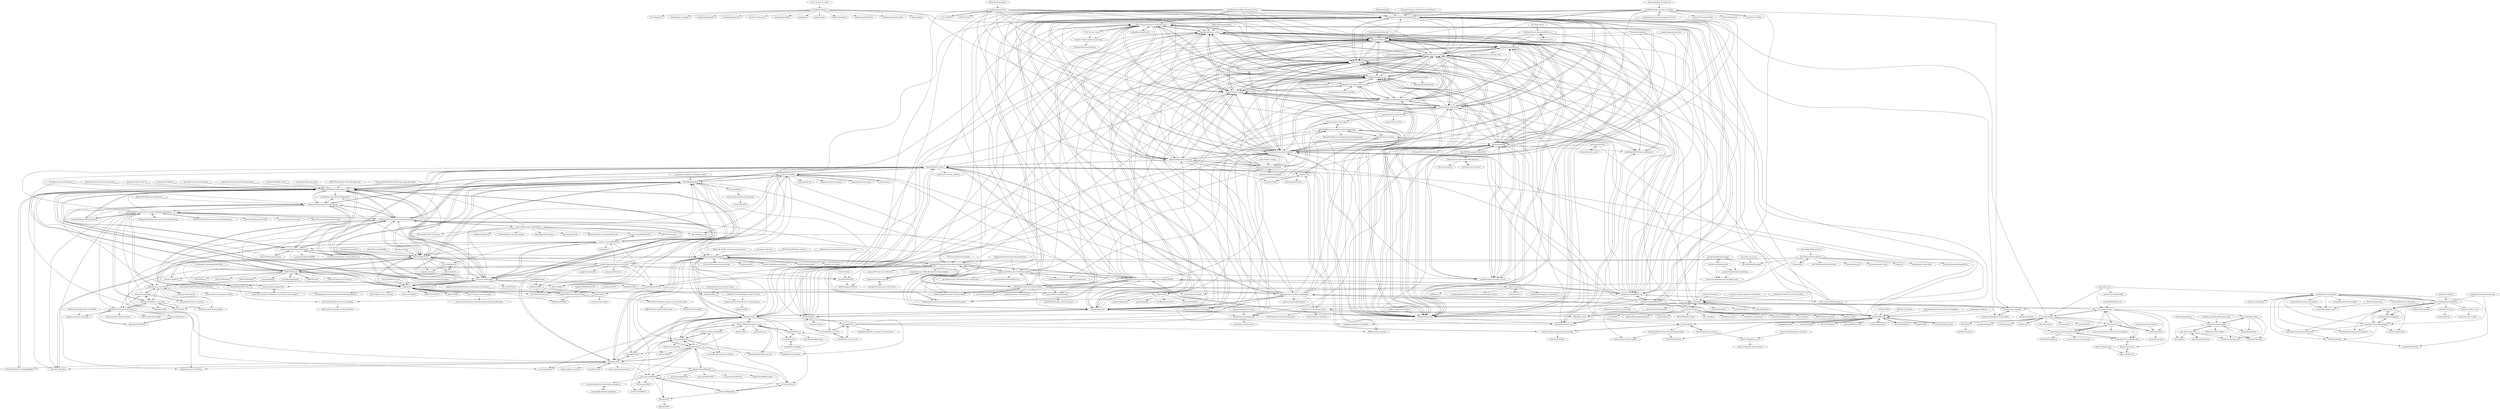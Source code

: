digraph G {
"arxiv-vanity/arxiv-vanity" -> "distillpub/template" ["e"=1]
"kronusaturn/lw2-viewer" -> "riceissa/ea-forum-reader"
"PAIR-code/interpretability" -> "saprmarks/feature-circuits"
"MinghuiChen43/awesome-deep-phenomena" -> "cooperleong00/Awesome-LLM-Interpretability" ["e"=1]
"MinghuiChen43/awesome-deep-phenomena" -> "zepingyu0512/awesome-llm-understanding-mechanism" ["e"=1]
"hendrycks/test" -> "sylinrl/TruthfulQA" ["e"=1]
"shauli-ravfogel/nullspace_projection" -> "shauli-ravfogel/rlace-icml" ["e"=1]
"salesforce/factCC" -> "yuh-zha/AlignScore" ["e"=1]
"MinghuiChen43/awesome-trustworthy-deep-learning" -> "jxzhangjhu/Awesome-LLM-Uncertainty-Reliability-Robustness" ["e"=1]
"oughtinc/ergo" -> "quantified-uncertainty/metaforecast"
"oughtinc/ergo" -> "rethinkpriorities/squigglepy"
"oughtinc/ergo" -> "quantified-uncertainty/squiggle"
"oughtinc/ergo" -> "NunoSempere/longnow-for-markdown"
"oughtinc/ergo" -> "foretold-app/foretold"
"google-research-datasets/xsum_hallucination_annotations" -> "ryokamoi/wice"
"dmarx/anthology-of-modern-ml" -> "jacobhilton/deep_learning_curriculum" ["e"=1]
"EleutherAI/knowledge-neurons" -> "Hunter-DDM/knowledge-neurons"
"sylinrl/TruthfulQA" -> "RUCAIBox/HaluEval"
"sylinrl/TruthfulQA" -> "HillZhang1999/llm-hallucination-survey"
"sylinrl/TruthfulQA" -> "shmsw25/FActScore"
"sylinrl/TruthfulQA" -> "likenneth/honest_llama"
"sylinrl/TruthfulQA" -> "hendrycks/test" ["e"=1]
"sylinrl/TruthfulQA" -> "voidism/DoLa"
"sylinrl/TruthfulQA" -> "nayeon7lee/FactualityPrompt"
"sylinrl/TruthfulQA" -> "anthropics/hh-rlhf" ["e"=1]
"sylinrl/TruthfulQA" -> "OpenMOSS/HalluQA"
"sylinrl/TruthfulQA" -> "allenai/real-toxicity-prompts" ["e"=1]
"sylinrl/TruthfulQA" -> "potsawee/selfcheckgpt"
"sylinrl/TruthfulQA" -> "openai/grade-school-math" ["e"=1]
"sylinrl/TruthfulQA" -> "ictnlp/TruthX"
"sylinrl/TruthfulQA" -> "AI21Labs/factor"
"sylinrl/TruthfulQA" -> "tatsu-lab/alpaca_eval" ["e"=1]
"Cartus/Automated-Fact-Checking-Resources" -> "wangcunxiang/LLM-Factuality-Survey" ["e"=1]
"jalammar/ecco" -> "inseq-team/inseq" ["e"=1]
"quantified-uncertainty/squiggle" -> "rethinkpriorities/squigglepy"
"quantified-uncertainty/squiggle" -> "quantified-uncertainty/metaforecast"
"quantified-uncertainty/squiggle" -> "oughtinc/ergo"
"quantified-uncertainty/squiggle" -> "vluzko/manifoldpy"
"quantified-uncertainty/squiggle" -> "foretold-app/foretold"
"quantified-uncertainty/squiggle" -> "NunoSempere/longnow-for-markdown"
"gwern/gwern.net" -> "simonw/simonwillisonblog" ["e"=1]
"gwern/gwern.net" -> "socketteer/loom"
"gwern/gwern.net" -> "manifoldmarkets/manifold"
"gwern/gwern.net" -> "cosmicoptima/loom"
"nicola-decao/KnowledgeEditor" -> "ZeroYuHuang/Transformer-Patcher"
"nicola-decao/KnowledgeEditor" -> "eric-mitchell/mend"
"socketteer/loom" -> "cosmicoptima/loom"
"socketteer/loom" -> "oughtinc/ice" ["e"=1]
"socketteer/loom" -> "socketteer/clooi"
"socketteer/loom" -> "JD-P/minihf"
"socketteer/loom" -> "xjdr-alt/entropix" ["e"=1]
"socketteer/loom" -> "upward-spiral-research/world-interface"
"socketteer/loom" -> "socketteer/gitloom"
"socketteer/loom" -> "vgel/repeng"
"socketteer/loom" -> "semiosis/pen.el" ["e"=1]
"socketteer/loom" -> "scottviteri/UniversalBackrooms"
"socketteer/loom" -> "TransformerLensOrg/TransformerLens"
"socketteer/loom" -> "EleutherAI/elk"
"socketteer/loom" -> "yacineMTB/talk" ["e"=1]
"socketteer/loom" -> "anysphere/priompt" ["e"=1]
"socketteer/loom" -> "anthropics/evals" ["e"=1]
"tech-srl/RASP" -> "google-deepmind/tracr" ["e"=1]
"quantified-uncertainty/metaforecast" -> "vluzko/manifoldpy"
"microsoft/HaDes" -> "violet-zct/fairseq-detect-hallucination"
"violet-zct/fairseq-detect-hallucination" -> "mcao516/EntFA"
"eric-mitchell/mend" -> "nicola-decao/KnowledgeEditor"
"eric-mitchell/mend" -> "Hunter-DDM/knowledge-neurons"
"eric-mitchell/mend" -> "kmeng01/memit"
"eric-mitchell/mend" -> "eric-mitchell/serac"
"eric-mitchell/mend" -> "kmeng01/rome"
"eric-mitchell/mend" -> "ZeroYuHuang/Transformer-Patcher"
"eric-mitchell/mend" -> "ChenmienTan/malmen"
"eric-mitchell/mend" -> "xpq-tech/PMET"
"eric-mitchell/mend" -> "ECNU-ICALK/MELO"
"srush/Tensor-Puzzles" -> "jacobhilton/deep_learning_curriculum" ["e"=1]
"acl-org/acl-style-files" -> "zjunlp/KnowledgeEditingPapers" ["e"=1]
"openai/grade-school-math" -> "sylinrl/TruthfulQA" ["e"=1]
"Timothyxxx/Chain-of-ThoughtsPapers" -> "HillZhang1999/llm-hallucination-survey" ["e"=1]
"XiangLi1999/Diffusion-LM" -> "XiangLi1999/ContrastiveDecoding" ["e"=1]
"kmeng01/rome" -> "kmeng01/memit"
"kmeng01/rome" -> "zjunlp/KnowledgeEditingPapers"
"kmeng01/rome" -> "eric-mitchell/mend"
"kmeng01/rome" -> "zjunlp/EasyEdit"
"kmeng01/rome" -> "Hunter-DDM/knowledge-neurons"
"kmeng01/rome" -> "hiyouga/FastEdit" ["e"=1]
"kmeng01/rome" -> "ArthurConmy/Automatic-Circuit-Discovery"
"kmeng01/rome" -> "jbloomAus/SAELens"
"kmeng01/rome" -> "TransformerLensOrg/TransformerLens"
"kmeng01/rome" -> "google/belief-localization"
"kmeng01/rome" -> "stanfordnlp/pyvene"
"kmeng01/rome" -> "likenneth/honest_llama"
"kmeng01/rome" -> "ndif-team/nnsight"
"kmeng01/rome" -> "mega002/ff-layers"
"kmeng01/rome" -> "eric-mitchell/serac"
"davidbau/baukit" -> "likenneth/honest_llama"
"davidbau/baukit" -> "ericwtodd/function_vectors"
"davidbau/baukit" -> "saprmarks/feature-circuits"
"davidbau/baukit" -> "chrisliu298/awesome-representation-engineering"
"davidbau/baukit" -> "ndif-team/nnsight"
"davidbau/baukit" -> "evandez/relations"
"davidbau/baukit" -> "saprmarks/dictionary_learning"
"davidbau/baukit" -> "TransformerLensOrg/CircuitsVis"
"davidbau/baukit" -> "shengliu66/ICV"
"davidbau/baukit" -> "stanfordnlp/pyvene"
"MLNLP-World/AI-Paper-Collector" -> "zjunlp/KnowledgeEditingPapers" ["e"=1]
"redwoodresearch/mlab" -> "danielmamay/mlab"
"redwoodresearch/mlab" -> "centerforaisafety/Intro_to_ML_Safety"
"EleutherAI/pythia" -> "TransformerLensOrg/TransformerLens" ["e"=1]
"Hunter-DDM/knowledge-neurons" -> "mega002/ff-layers"
"Hunter-DDM/knowledge-neurons" -> "dqxiu/CaliNet" ["e"=1]
"Hunter-DDM/knowledge-neurons" -> "EleutherAI/knowledge-neurons"
"Hunter-DDM/knowledge-neurons" -> "eric-mitchell/mend"
"Hunter-DDM/knowledge-neurons" -> "aviclu/ffn-values"
"Hunter-DDM/knowledge-neurons" -> "nicola-decao/KnowledgeEditor"
"Hunter-DDM/knowledge-neurons" -> "kmeng01/rome"
"Hunter-DDM/knowledge-neurons" -> "yanaiela/pararel"
"getguesstimate/guesstimate-app" -> "quantified-uncertainty/squiggle" ["e"=1]
"getguesstimate/guesstimate-app" -> "ForumMagnum/ForumMagnum" ["e"=1]
"shauli-ravfogel/rlace-icml" -> "shauli-ravfogel/adv-kernel-removal"
"manifoldmarkets/manifold" -> "vluzko/manifoldpy"
"manifoldmarkets/manifold" -> "quantified-uncertainty/squiggle"
"manifoldmarkets/manifold" -> "openpredictionmarkets/socialpredict"
"manifoldmarkets/manifold" -> "manifoldmarkets/market-maker"
"manifoldmarkets/manifold" -> "rethinkpriorities/squigglepy"
"manifoldmarkets/manifold" -> "mwhea/Manifold_Trading_Bots"
"manifoldmarkets/manifold" -> "oughtinc/ergo"
"manifoldmarkets/manifold" -> "casesandberg/play-money"
"manifoldmarkets/manifold" -> "Sage-Future/fatebook"
"manifoldmarkets/manifold" -> "quantified-uncertainty/metaforecast"
"manifoldmarkets/manifold" -> "bcongdon/PyManifold"
"manifoldmarkets/manifold" -> "ForumMagnum/ForumMagnum"
"manifoldmarkets/manifold" -> "NunoSempere/longnow-for-markdown"
"yxuansu/SimCTG" -> "XiangLi1999/ContrastiveDecoding" ["e"=1]
"vluzko/manifoldpy" -> "bcongdon/PyManifold"
"ENSTA-U2IS-AI/awesome-uncertainty-deeplearning" -> "jxzhangjhu/Awesome-LLM-Uncertainty-Reliability-Robustness" ["e"=1]
"mega002/ff-layers" -> "aviclu/ffn-values"
"mega002/ff-layers" -> "Hunter-DDM/knowledge-neurons"
"mega002/ff-layers" -> "guy-dar/embedding-space"
"anthropics/PySvelte" -> "TomFrederik/unseal"
"anthropics/PySvelte" -> "TransformerLensOrg/CircuitsVis"
"anthropics/PySvelte" -> "likenneth/othello_world"
"inseq-team/inseq" -> "rachtibat/LRP-eXplains-Transformers" ["e"=1]
"inseq-team/inseq" -> "ruizheliUOA/Awesome-Interpretability-in-Large-Language-Models"
"inseq-team/inseq" -> "g8a9/ferret" ["e"=1]
"inseq-team/inseq" -> "EleutherAI/delphi"
"inseq-team/inseq" -> "interpretingdl/eacl2024_transformer_interpretability_tutorial"
"inseq-team/inseq" -> "jalammar/ecco" ["e"=1]
"inseq-team/inseq" -> "saprmarks/dictionary_learning"
"mega002/lm-debugger" -> "aviclu/ffn-values"
"mega002/lm-debugger" -> "mega002/ff-layers"
"jifan-chen/subquestions-for-fact-checking" -> "jifan-chen/Fact-checking-via-Raw-Evidence"
"aviclu/ffn-values" -> "mega002/ff-layers"
"aviclu/ffn-values" -> "mega002/lm-debugger"
"facebookresearch/atlas" -> "shmsw25/FActScore" ["e"=1]
"johnmarktaylor91/torchlens" -> "ndif-team/nnsight" ["e"=1]
"johnmarktaylor91/torchlens" -> "TransformerLensOrg/CircuitsVis" ["e"=1]
"TransformerLensOrg/TransformerLens" -> "jbloomAus/SAELens"
"TransformerLensOrg/TransformerLens" -> "ndif-team/nnsight"
"TransformerLensOrg/TransformerLens" -> "TransformerLensOrg/CircuitsVis"
"TransformerLensOrg/TransformerLens" -> "callummcdougall/ARENA_3.0"
"TransformerLensOrg/TransformerLens" -> "stanfordnlp/pyvene"
"TransformerLensOrg/TransformerLens" -> "EleutherAI/sparsify"
"TransformerLensOrg/TransformerLens" -> "ArthurConmy/Automatic-Circuit-Discovery"
"TransformerLensOrg/TransformerLens" -> "saprmarks/dictionary_learning"
"TransformerLensOrg/TransformerLens" -> "AlignmentResearch/tuned-lens"
"TransformerLensOrg/TransformerLens" -> "openai/automated-interpretability"
"TransformerLensOrg/TransformerLens" -> "callummcdougall/sae_vis"
"TransformerLensOrg/TransformerLens" -> "HoagyC/sparse_coding"
"TransformerLensOrg/TransformerLens" -> "JShollaj/awesome-llm-interpretability"
"TransformerLensOrg/TransformerLens" -> "openai/sparse_autoencoder"
"TransformerLensOrg/TransformerLens" -> "ai-safety-foundation/sparse_autoencoder"
"TransformerLensOrg/CircuitsVis" -> "callummcdougall/sae_vis"
"TransformerLensOrg/CircuitsVis" -> "jbloomAus/SAELens"
"TransformerLensOrg/CircuitsVis" -> "ArthurConmy/Automatic-Circuit-Discovery"
"TransformerLensOrg/CircuitsVis" -> "TransformerLensOrg/TransformerLens"
"TransformerLensOrg/CircuitsVis" -> "ndif-team/nnsight"
"TransformerLensOrg/CircuitsVis" -> "EleutherAI/delphi"
"TransformerLensOrg/CircuitsVis" -> "saprmarks/dictionary_learning"
"TransformerLensOrg/CircuitsVis" -> "saprmarks/feature-circuits"
"TransformerLensOrg/CircuitsVis" -> "ai-safety-foundation/sparse_autoencoder"
"TransformerLensOrg/CircuitsVis" -> "HoagyC/sparse_coding"
"TransformerLensOrg/CircuitsVis" -> "AlignmentResearch/tuned-lens"
"TransformerLensOrg/CircuitsVis" -> "Prisma-Multimodal/ViT-Prisma"
"TransformerLensOrg/CircuitsVis" -> "wesg52/sparse-probing-paper"
"TransformerLensOrg/CircuitsVis" -> "jacobdunefsky/transcoder_circuits"
"TransformerLensOrg/CircuitsVis" -> "EleutherAI/sparsify"
"google-deepmind/tracr" -> "tech-srl/RASP" ["e"=1]
"google-deepmind/tracr" -> "TransformerLensOrg/CircuitsVis"
"google-deepmind/tracr" -> "ndif-team/nnsight"
"google-deepmind/tracr" -> "jbloomAus/SAELens"
"google-deepmind/tracr" -> "saprmarks/feature-circuits"
"google-deepmind/tracr" -> "ArthurConmy/Automatic-Circuit-Discovery"
"google-deepmind/tracr" -> "davidbau/baukit"
"google-deepmind/tracr" -> "HoagyC/sparse_coding"
"google-deepmind/tracr" -> "saprmarks/dictionary_learning"
"google-deepmind/tracr" -> "TransformerLensOrg/TransformerLens"
"google-deepmind/tracr" -> "callummcdougall/sae_vis"
"google-deepmind/tracr" -> "neelnanda-io/1L-Sparse-Autoencoder"
"google-deepmind/tracr" -> "AlignmentResearch/tuned-lens"
"google-deepmind/tracr" -> "andyrdt/refusal_direction" ["e"=1]
"google-deepmind/tracr" -> "mlb2251/stitch" ["e"=1]
"michaelgutmann/ml-pen-and-paper-exercises" -> "jacobhilton/deep_learning_curriculum" ["e"=1]
"zjunlp/KnowledgeEditingPapers" -> "zjunlp/EasyEdit"
"zjunlp/KnowledgeEditingPapers" -> "kmeng01/rome"
"zjunlp/KnowledgeEditingPapers" -> "zjunlp/Prompt4ReasoningPapers" ["e"=1]
"zjunlp/KnowledgeEditingPapers" -> "kmeng01/memit"
"zjunlp/KnowledgeEditingPapers" -> "HillZhang1999/llm-hallucination-survey"
"zjunlp/KnowledgeEditingPapers" -> "zjunlp/LLMAgentPapers" ["e"=1]
"zjunlp/KnowledgeEditingPapers" -> "zepingyu0512/awesome-llm-understanding-mechanism"
"zjunlp/KnowledgeEditingPapers" -> "eric-mitchell/mend"
"zjunlp/KnowledgeEditingPapers" -> "EdinburghNLP/awesome-hallucination-detection"
"zjunlp/KnowledgeEditingPapers" -> "hiyouga/FastEdit" ["e"=1]
"zjunlp/KnowledgeEditingPapers" -> "dqxiu/ICL_PaperList" ["e"=1]
"zjunlp/KnowledgeEditingPapers" -> "zjukg/KG-LLM-Papers" ["e"=1]
"zjunlp/KnowledgeEditingPapers" -> "chrisliu298/awesome-llm-unlearning" ["e"=1]
"zjunlp/KnowledgeEditingPapers" -> "zjunlp/PromptKG" ["e"=1]
"zjunlp/KnowledgeEditingPapers" -> "princeton-nlp/MQuAKE"
"AlignmentResearch/tuned-lens" -> "HoagyC/sparse_coding"
"AlignmentResearch/tuned-lens" -> "TransformerLensOrg/CircuitsVis"
"AlignmentResearch/tuned-lens" -> "ArthurConmy/Automatic-Circuit-Discovery"
"AlignmentResearch/tuned-lens" -> "TransformerLensOrg/TransformerLens"
"AlignmentResearch/tuned-lens" -> "ndif-team/nnsight"
"AlignmentResearch/tuned-lens" -> "wesg52/sparse-probing-paper"
"AlignmentResearch/tuned-lens" -> "jbloomAus/SAELens"
"AlignmentResearch/tuned-lens" -> "likenneth/honest_llama"
"AlignmentResearch/tuned-lens" -> "callummcdougall/sae_vis"
"AlignmentResearch/tuned-lens" -> "openai/automated-interpretability"
"AlignmentResearch/tuned-lens" -> "andyrdt/refusal_direction" ["e"=1]
"AlignmentResearch/tuned-lens" -> "saprmarks/feature-circuits"
"AlignmentResearch/tuned-lens" -> "EleutherAI/sparsify"
"AlignmentResearch/tuned-lens" -> "nrimsky/LM-exp"
"AlignmentResearch/tuned-lens" -> "EleutherAI/elk"
"kmeng01/memit" -> "kmeng01/rome"
"kmeng01/memit" -> "eric-mitchell/mend"
"kmeng01/memit" -> "google/belief-localization"
"kmeng01/memit" -> "nicola-decao/KnowledgeEditor"
"kmeng01/memit" -> "zjunlp/KnowledgeEditingPapers"
"kmeng01/memit" -> "zjunlp/EasyEdit"
"kmeng01/memit" -> "jianghoucheng/AlphaEdit"
"kmeng01/memit" -> "princeton-nlp/MQuAKE"
"kmeng01/memit" -> "ZeroYuHuang/Transformer-Patcher"
"kmeng01/memit" -> "Hunter-DDM/knowledge-neurons"
"kmeng01/memit" -> "xpq-tech/PMET"
"kmeng01/memit" -> "Thartvigsen/GRACE"
"kmeng01/memit" -> "eric-mitchell/serac"
"kmeng01/memit" -> "EleutherAI/knowledge-neurons"
"kmeng01/memit" -> "hiyouga/FastEdit" ["e"=1]
"ExtensityAI/symbolicai" -> "google-deepmind/tracr" ["e"=1]
"zjunlp/Prompt4ReasoningPapers" -> "zjunlp/KnowledgeEditingPapers" ["e"=1]
"MLNLP-World/Paper-Picture-Writing-Code" -> "HillZhang1999/llm-hallucination-survey" ["e"=1]
"philschmid/deep-learning-pytorch-huggingface" -> "stanfordnlp/pyreft" ["e"=1]
"dqxiu/ICL_PaperList" -> "zjunlp/KnowledgeEditingPapers" ["e"=1]
"dqxiu/ICL_PaperList" -> "HillZhang1999/llm-hallucination-survey" ["e"=1]
"plastic-labs/tutor-gpt" -> "plastic-labs/honcho" ["e"=1]
"stanfordnlp/pyvene" -> "ndif-team/nnsight"
"stanfordnlp/pyvene" -> "stanfordnlp/pyreft"
"stanfordnlp/pyvene" -> "likenneth/honest_llama"
"stanfordnlp/pyvene" -> "jbloomAus/SAELens"
"stanfordnlp/pyvene" -> "TransformerLensOrg/TransformerLens"
"stanfordnlp/pyvene" -> "saprmarks/dictionary_learning"
"stanfordnlp/pyvene" -> "TransformerLensOrg/CircuitsVis"
"stanfordnlp/pyvene" -> "EleutherAI/sparsify"
"stanfordnlp/pyvene" -> "ArthurConmy/Automatic-Circuit-Discovery"
"stanfordnlp/pyvene" -> "davidbau/baukit"
"stanfordnlp/pyvene" -> "kmeng01/rome"
"stanfordnlp/pyvene" -> "andyzoujm/representation-engineering"
"stanfordnlp/pyvene" -> "saprmarks/feature-circuits"
"stanfordnlp/pyvene" -> "AlignmentResearch/tuned-lens"
"stanfordnlp/pyvene" -> "ruizheliUOA/Awesome-Interpretability-in-Large-Language-Models"
"jacobhilton/deep_learning_curriculum" -> "TransformerLensOrg/TransformerLens"
"jacobhilton/deep_learning_curriculum" -> "callummcdougall/ARENA_3.0"
"jacobhilton/deep_learning_curriculum" -> "callummcdougall/ARENA_2.0"
"jacobhilton/deep_learning_curriculum" -> "ndif-team/nnsight"
"jacobhilton/deep_learning_curriculum" -> "jbloomAus/SAELens"
"jacobhilton/deep_learning_curriculum" -> "srush/Tensor-Puzzles" ["e"=1]
"jacobhilton/deep_learning_curriculum" -> "TransformerLensOrg/CircuitsVis"
"jacobhilton/deep_learning_curriculum" -> "redwoodresearch/mlab"
"jacobhilton/deep_learning_curriculum" -> "michaelgutmann/ml-pen-and-paper-exercises" ["e"=1]
"jacobhilton/deep_learning_curriculum" -> "saprmarks/dictionary_learning"
"jacobhilton/deep_learning_curriculum" -> "srush/LLM-Training-Puzzles" ["e"=1]
"jacobhilton/deep_learning_curriculum" -> "minitorch/minitorch" ["e"=1]
"jacobhilton/deep_learning_curriculum" -> "EleutherAI/sparsify"
"jacobhilton/deep_learning_curriculum" -> "AlignmentResearch/tuned-lens"
"jacobhilton/deep_learning_curriculum" -> "stanfordnlp/pyvene"
"eric-mitchell/serac" -> "edenbiran/RippleEdits"
"oughtinc/ice" -> "socketteer/loom" ["e"=1]
"Yangyi-Chen/Multimodal-AND-Large-Language-Models" -> "HillZhang1999/llm-hallucination-survey" ["e"=1]
"centerforaisafety/Intro_to_ML_Safety" -> "redwoodresearch/mlab"
"redwoodresearch/Easy-Transformer" -> "ArthurConmy/Automatic-Circuit-Discovery"
"redwoodresearch/Easy-Transformer" -> "wesg52/sparse-probing-paper"
"redwoodresearch/Easy-Transformer" -> "saprmarks/feature-circuits"
"ArthurConmy/Automatic-Circuit-Discovery" -> "saprmarks/feature-circuits"
"ArthurConmy/Automatic-Circuit-Discovery" -> "UFO-101/auto-circuit"
"ArthurConmy/Automatic-Circuit-Discovery" -> "redwoodresearch/Easy-Transformer"
"ArthurConmy/Automatic-Circuit-Discovery" -> "TransformerLensOrg/CircuitsVis"
"ArthurConmy/Automatic-Circuit-Discovery" -> "Aaquib111/edge-attribution-patching"
"ArthurConmy/Automatic-Circuit-Discovery" -> "ndif-team/nnsight"
"ArthurConmy/Automatic-Circuit-Discovery" -> "HoagyC/sparse_coding"
"ArthurConmy/Automatic-Circuit-Discovery" -> "EleutherAI/delphi"
"ArthurConmy/Automatic-Circuit-Discovery" -> "callummcdougall/sae_vis"
"ArthurConmy/Automatic-Circuit-Discovery" -> "zjunlp/KnowledgeCircuits"
"ArthurConmy/Automatic-Circuit-Discovery" -> "callummcdougall/ARENA_2.0"
"ArthurConmy/Automatic-Circuit-Discovery" -> "jbloomAus/SAELens"
"ArthurConmy/Automatic-Circuit-Discovery" -> "TransformerLensOrg/TransformerLens"
"ArthurConmy/Automatic-Circuit-Discovery" -> "Prisma-Multimodal/ViT-Prisma"
"ArthurConmy/Automatic-Circuit-Discovery" -> "AlignmentResearch/tuned-lens"
"likenneth/othello_world" -> "anthropics/PySvelte"
"collin-burns/discovering_latent_knowledge" -> "EleutherAI/elk"
"collin-burns/discovering_latent_knowledge" -> "likenneth/honest_llama"
"collin-burns/discovering_latent_knowledge" -> "balevinstein/Probes"
"EleutherAI/elk" -> "collin-burns/discovering_latent_knowledge"
"EleutherAI/elk" -> "jbloomAus/DecisionTransformerInterpretability"
"EleutherAI/elk" -> "EleutherAI/concept-erasure"
"nayeon7lee/FactualityPrompt" -> "nayeon7lee/factuality_enhanced_lm_hf"
"jbloomAus/DecisionTransformerInterpretability" -> "TomFrederik/unseal"
"jbloomAus/DecisionTransformerInterpretability" -> "redwoodresearch/remix_public"
"XiangLi1999/ContrastiveDecoding" -> "voidism/DoLa"
"XiangLi1999/ContrastiveDecoding" -> "HillZhang1999/ICD"
"XiangLi1999/ContrastiveDecoding" -> "HKUST-KnowComp/Knowledge-Constrained-Decoding"
"rethinkpriorities/squigglepy" -> "quantified-uncertainty/squiggle"
"rethinkpriorities/squigglepy" -> "oughtinc/ergo"
"vec2text/vec2text" -> "justinchiu/openlogprobs"
"vec2text/vec2text" -> "vgel/repeng"
"vec2text/vec2text" -> "openai/sparse_autoencoder"
"vec2text/vec2text" -> "naver/splade" ["e"=1]
"vec2text/vec2text" -> "HKUST-KnowComp/GEIA"
"vec2text/vec2text" -> "ielab/llm-rankers" ["e"=1]
"vec2text/vec2text" -> "luyug/COIL" ["e"=1]
"vec2text/vec2text" -> "JailbreakBench/jailbreakbench" ["e"=1]
"vec2text/vec2text" -> "chawins/llm-sp" ["e"=1]
"vec2text/vec2text" -> "MF-FOOM/wikivec2text"
"vec2text/vec2text" -> "beir-cellar/beir" ["e"=1]
"vec2text/vec2text" -> "jbloomAus/SAELens"
"vec2text/vec2text" -> "HazyResearch/m2" ["e"=1]
"vec2text/vec2text" -> "ndif-team/nnsight"
"vec2text/vec2text" -> "neulab/knn-transformers" ["e"=1]
"GaryYufei/AlignLLMHumanSurvey" -> "HillZhang1999/llm-hallucination-survey" ["e"=1]
"GaryYufei/AlignLLMHumanSurvey" -> "LuckyyySTA/Awesome-LLM-hallucination" ["e"=1]
"GaryYufei/AlignLLMHumanSurvey" -> "jxzhangjhu/Awesome-LLM-Uncertainty-Reliability-Robustness" ["e"=1]
"Forethought-Technologies/AutoChain" -> "GAIR-NLP/factool" ["e"=1]
"zjunlp/LLMAgentPapers" -> "zjunlp/KnowledgeEditingPapers" ["e"=1]
"nrimsky/CAA" -> "steering-vectors/steering-vectors"
"nrimsky/CAA" -> "nrimsky/LM-exp"
"nrimsky/CAA" -> "andyrdt/refusal_direction" ["e"=1]
"nrimsky/CAA" -> "Glaciohound/LM-Steer"
"cosmicoptima/loom" -> "socketteer/loom"
"cosmicoptima/loom" -> "socketteer/clooi"
"cosmicoptima/loom" -> "upward-spiral-research/world-interface"
"cosmicoptima/loom" -> "socketteer/gitloom"
"cosmicoptima/loom" -> "scottviteri/UniversalBackrooms"
"cosmicoptima/loom" -> "vgel/repeng"
"cosmicoptima/loom" -> "doomslide/hyperobject"
"cosmicoptima/loom" -> "plastic-labs/yousim"
"RenzeLou/awesome-instruction-learning" -> "HillZhang1999/llm-hallucination-survey" ["e"=1]
"shmsw25/FActScore" -> "RUCAIBox/HaluEval"
"shmsw25/FActScore" -> "google-deepmind/long-form-factuality"
"shmsw25/FActScore" -> "yuxiaw/Factcheck-GPT"
"shmsw25/FActScore" -> "HillZhang1999/llm-hallucination-survey"
"shmsw25/FActScore" -> "potsawee/selfcheckgpt"
"shmsw25/FActScore" -> "princeton-nlp/ALCE" ["e"=1]
"shmsw25/FActScore" -> "tingofurro/summac" ["e"=1]
"shmsw25/FActScore" -> "likenneth/honest_llama"
"shmsw25/FActScore" -> "EdinburghNLP/awesome-hallucination-detection"
"shmsw25/FActScore" -> "yuh-zha/AlignScore"
"shmsw25/FActScore" -> "voidism/DoLa"
"shmsw25/FActScore" -> "sylinrl/TruthfulQA"
"shmsw25/FActScore" -> "GAIR-NLP/factool"
"shmsw25/FActScore" -> "salesforce/factCC" ["e"=1]
"shmsw25/FActScore" -> "chaitanyamalaviya/ExpertQA"
"zjunlp/KnowLM" -> "zjunlp/EasyEdit" ["e"=1]
"RUCAIBox/HaluEval" -> "HillZhang1999/llm-hallucination-survey"
"RUCAIBox/HaluEval" -> "shmsw25/FActScore"
"RUCAIBox/HaluEval" -> "potsawee/selfcheckgpt"
"RUCAIBox/HaluEval" -> "EdinburghNLP/awesome-hallucination-detection"
"RUCAIBox/HaluEval" -> "sylinrl/TruthfulQA"
"RUCAIBox/HaluEval" -> "likenneth/honest_llama"
"RUCAIBox/HaluEval" -> "GAIR-NLP/factool"
"RUCAIBox/HaluEval" -> "RUCAIBox/HaluEval-2.0"
"RUCAIBox/HaluEval" -> "LuckyyySTA/Awesome-LLM-hallucination"
"RUCAIBox/HaluEval" -> "voidism/DoLa"
"RUCAIBox/HaluEval" -> "nayeon7lee/FactualityPrompt"
"RUCAIBox/HaluEval" -> "hkust-nlp/felm"
"RUCAIBox/HaluEval" -> "microsoft/HaDes"
"RUCAIBox/HaluEval" -> "teacherpeterpan/self-correction-llm-papers" ["e"=1]
"RUCAIBox/HaluEval" -> "IAAR-Shanghai/UHGEval" ["e"=1]
"daochenzha/data-centric-AI" -> "HillZhang1999/llm-hallucination-survey" ["e"=1]
"openai/automated-interpretability" -> "HoagyC/sparse_coding"
"openai/automated-interpretability" -> "TransformerLensOrg/TransformerLens"
"openai/automated-interpretability" -> "openai/sparse_autoencoder"
"openai/automated-interpretability" -> "jbloomAus/SAELens"
"openai/automated-interpretability" -> "AlignmentResearch/tuned-lens"
"openai/automated-interpretability" -> "ai-safety-foundation/sparse_autoencoder"
"openai/automated-interpretability" -> "saprmarks/dictionary_learning"
"openai/automated-interpretability" -> "ndif-team/nnsight"
"openai/automated-interpretability" -> "saprmarks/feature-circuits"
"openai/automated-interpretability" -> "kmeng01/rome"
"openai/automated-interpretability" -> "openai/transformer-debugger" ["e"=1]
"openai/automated-interpretability" -> "TransformerLensOrg/CircuitsVis"
"openai/automated-interpretability" -> "andyzoujm/representation-engineering"
"openai/automated-interpretability" -> "callummcdougall/sae_vis"
"likenneth/honest_llama" -> "voidism/DoLa"
"likenneth/honest_llama" -> "davidbau/baukit"
"likenneth/honest_llama" -> "ictnlp/TruthX"
"likenneth/honest_llama" -> "stanfordnlp/pyvene"
"likenneth/honest_llama" -> "RUCAIBox/HaluEval"
"likenneth/honest_llama" -> "HillZhang1999/llm-hallucination-survey"
"likenneth/honest_llama" -> "collin-burns/discovering_latent_knowledge"
"likenneth/honest_llama" -> "andyzoujm/representation-engineering"
"likenneth/honest_llama" -> "shmsw25/FActScore"
"likenneth/honest_llama" -> "ArthurConmy/Automatic-Circuit-Discovery"
"likenneth/honest_llama" -> "montemac/activation_additions"
"likenneth/honest_llama" -> "nrimsky/CAA"
"likenneth/honest_llama" -> "AlignmentResearch/tuned-lens"
"likenneth/honest_llama" -> "sylinrl/TruthfulQA"
"likenneth/honest_llama" -> "HoagyC/sparse_coding"
"voidism/DoLa" -> "likenneth/honest_llama"
"voidism/DoLa" -> "XiangLi1999/ContrastiveDecoding"
"voidism/DoLa" -> "DAMO-NLP-SG/VCD" ["e"=1]
"voidism/DoLa" -> "shikiw/OPERA" ["e"=1]
"voidism/DoLa" -> "HillZhang1999/llm-hallucination-survey"
"voidism/DoLa" -> "HillZhang1999/ICD"
"voidism/DoLa" -> "ictnlp/TruthX"
"voidism/DoLa" -> "shmsw25/FActScore"
"voidism/DoLa" -> "hkust-nlp/Activation_Decoding"
"voidism/DoLa" -> "xieyuquanxx/awesome-Large-MultiModal-Hallucination" ["e"=1]
"voidism/DoLa" -> "nayeon7lee/FactualityPrompt"
"voidism/DoLa" -> "RUCAIBox/HaluEval"
"voidism/DoLa" -> "BillChan226/HALC" ["e"=1]
"voidism/DoLa" -> "xhan77/context-aware-decoding"
"voidism/DoLa" -> "LuckyyySTA/Awesome-LLM-hallucination"
"microsoft/promptbench" -> "JShollaj/awesome-llm-interpretability" ["e"=1]
"callummcdougall/ARENA_2.0" -> "callummcdougall/ARENA_3.0"
"callummcdougall/ARENA_2.0" -> "redwoodresearch/mlab"
"callummcdougall/ARENA_2.0" -> "ArthurConmy/Automatic-Circuit-Discovery"
"callummcdougall/ARENA_2.0" -> "TransformerLensOrg/CircuitsVis"
"callummcdougall/ARENA_2.0" -> "redwoodresearch/remix_public"
"callummcdougall/ARENA_2.0" -> "redwoodresearch/rust_circuit_public"
"callummcdougall/ARENA_2.0" -> "centerforaisafety/Intro_to_ML_Safety"
"callummcdougall/ARENA_2.0" -> "TransformerLensOrg/TransformerLens"
"callummcdougall/ARENA_2.0" -> "redwoodresearch/Easy-Transformer"
"andyzoujm/representation-engineering" -> "vgel/repeng"
"andyzoujm/representation-engineering" -> "GraySwanAI/circuit-breakers" ["e"=1]
"andyzoujm/representation-engineering" -> "likenneth/honest_llama"
"andyzoujm/representation-engineering" -> "chrisliu298/awesome-representation-engineering"
"andyzoujm/representation-engineering" -> "TransformerLensOrg/TransformerLens"
"andyzoujm/representation-engineering" -> "stanfordnlp/pyvene"
"andyzoujm/representation-engineering" -> "centerforaisafety/HarmBench" ["e"=1]
"andyzoujm/representation-engineering" -> "jbloomAus/SAELens"
"andyzoujm/representation-engineering" -> "steering-vectors/steering-vectors"
"andyzoujm/representation-engineering" -> "stanfordnlp/pyreft"
"andyzoujm/representation-engineering" -> "callummcdougall/sae_vis"
"andyzoujm/representation-engineering" -> "openai/sparse_autoencoder"
"andyzoujm/representation-engineering" -> "HoagyC/sparse_coding"
"andyzoujm/representation-engineering" -> "zjunlp/KnowledgeEditingPapers"
"andyzoujm/representation-engineering" -> "davidbau/baukit"
"zjunlp/EasyEdit" -> "zjunlp/KnowledgeEditingPapers"
"zjunlp/EasyEdit" -> "kmeng01/rome"
"zjunlp/EasyEdit" -> "hiyouga/FastEdit" ["e"=1]
"zjunlp/EasyEdit" -> "kmeng01/memit"
"zjunlp/EasyEdit" -> "HillZhang1999/llm-hallucination-survey"
"zjunlp/EasyEdit" -> "zjunlp/KnowLM" ["e"=1]
"zjunlp/EasyEdit" -> "ydyjya/Awesome-LLM-Safety" ["e"=1]
"zjunlp/EasyEdit" -> "jianghoucheng/AlphaEdit"
"zjunlp/EasyEdit" -> "arcee-ai/mergekit" ["e"=1]
"zjunlp/EasyEdit" -> "princeton-nlp/MQuAKE"
"zjunlp/EasyEdit" -> "eric-mitchell/mend"
"zjunlp/EasyEdit" -> "open-compass/opencompass" ["e"=1]
"zjunlp/EasyEdit" -> "Timothyxxx/Chain-of-ThoughtsPapers" ["e"=1]
"zjunlp/EasyEdit" -> "maitrix-org/llm-reasoners" ["e"=1]
"zjunlp/EasyEdit" -> "dqxiu/ICL_PaperList" ["e"=1]
"EleutherAI/concept-erasure" -> "EleutherAI/elk"
"EleutherAI/concept-erasure" -> "shauli-ravfogel/rlace-icml"
"hiyouga/FastEdit" -> "zjunlp/EasyEdit" ["e"=1]
"hiyouga/FastEdit" -> "kmeng01/rome" ["e"=1]
"hiyouga/FastEdit" -> "zjunlp/KnowledgeEditingPapers" ["e"=1]
"MLGroupJLU/LLM-eval-survey" -> "HillZhang1999/llm-hallucination-survey" ["e"=1]
"yuchenlin/LLM-Blender" -> "HillZhang1999/llm-hallucination-survey" ["e"=1]
"princeton-nlp/ALCE" -> "shmsw25/FActScore" ["e"=1]
"princeton-nlp/ALCE" -> "chaitanyamalaviya/ExpertQA" ["e"=1]
"IINemo/lm-polygraph" -> "jinhaoduan/SAR"
"IINemo/lm-polygraph" -> "lorenzkuhn/semantic_uncertainty"
"IINemo/lm-polygraph" -> "smartyfh/LLM-Uncertainty-Bench"
"IINemo/lm-polygraph" -> "zlin7/UQ-NLG"
"IINemo/lm-polygraph" -> "jlko/semantic_uncertainty"
"IINemo/lm-polygraph" -> "MiaoXiong2320/llm-uncertainty"
"IINemo/lm-polygraph" -> "jxzhangjhu/Awesome-LLM-Uncertainty-Reliability-Robustness"
"kaushikb11/awesome-llm-agents" -> "HillZhang1999/llm-hallucination-survey" ["e"=1]
"zlin7/UQ-NLG" -> "lorenzkuhn/semantic_uncertainty"
"HillZhang1999/llm-hallucination-survey" -> "RUCAIBox/HaluEval"
"HillZhang1999/llm-hallucination-survey" -> "LuckyyySTA/Awesome-LLM-hallucination"
"HillZhang1999/llm-hallucination-survey" -> "EdinburghNLP/awesome-hallucination-detection"
"HillZhang1999/llm-hallucination-survey" -> "voidism/DoLa"
"HillZhang1999/llm-hallucination-survey" -> "shmsw25/FActScore"
"HillZhang1999/llm-hallucination-survey" -> "wangcunxiang/LLM-Factuality-Survey"
"HillZhang1999/llm-hallucination-survey" -> "likenneth/honest_llama"
"HillZhang1999/llm-hallucination-survey" -> "potsawee/selfcheckgpt"
"HillZhang1999/llm-hallucination-survey" -> "zjunlp/KnowledgeEditingPapers"
"HillZhang1999/llm-hallucination-survey" -> "sylinrl/TruthfulQA"
"HillZhang1999/llm-hallucination-survey" -> "Timothyxxx/Chain-of-ThoughtsPapers" ["e"=1]
"HillZhang1999/llm-hallucination-survey" -> "teacherpeterpan/self-correction-llm-papers" ["e"=1]
"HillZhang1999/llm-hallucination-survey" -> "showlab/Awesome-MLLM-Hallucination" ["e"=1]
"HillZhang1999/llm-hallucination-survey" -> "zjunlp/EasyEdit"
"HillZhang1999/llm-hallucination-survey" -> "GaryYufei/AlignLLMHumanSurvey" ["e"=1]
"edenbiran/RippleEdits" -> "princeton-nlp/MQuAKE"
"edenbiran/RippleEdits" -> "YJiangcm/LTE"
"edenbiran/RippleEdits" -> "eric-mitchell/serac"
"neulab/prompt2model" -> "GAIR-NLP/factool" ["e"=1]
"X-PLUG/CValues" -> "OpenMOSS/HalluQA" ["e"=1]
"teacherpeterpan/self-correction-llm-papers" -> "HillZhang1999/llm-hallucination-survey" ["e"=1]
"teacherpeterpan/self-correction-llm-papers" -> "RUCAIBox/HaluEval" ["e"=1]
"zchuz/CoT-Reasoning-Survey" -> "wangcunxiang/LLM-Factuality-Survey" ["e"=1]
"zchuz/CoT-Reasoning-Survey" -> "HillZhang1999/llm-hallucination-survey" ["e"=1]
"neelnanda-io/1L-Sparse-Autoencoder" -> "HoagyC/sparse_coding"
"neelnanda-io/1L-Sparse-Autoencoder" -> "callummcdougall/sae_vis"
"neelnanda-io/1L-Sparse-Autoencoder" -> "ai-safety-foundation/sparse_autoencoder"
"neelnanda-io/1L-Sparse-Autoencoder" -> "shehper/sparse-dictionary-learning"
"neelnanda-io/1L-Sparse-Autoencoder" -> "saprmarks/dictionary_learning"
"neelnanda-io/1L-Sparse-Autoencoder" -> "ApolloResearch/e2e_sae"
"EdinburghNLP/awesome-hallucination-detection" -> "LuckyyySTA/Awesome-LLM-hallucination"
"EdinburghNLP/awesome-hallucination-detection" -> "HillZhang1999/llm-hallucination-survey"
"EdinburghNLP/awesome-hallucination-detection" -> "RUCAIBox/HaluEval"
"EdinburghNLP/awesome-hallucination-detection" -> "potsawee/selfcheckgpt"
"EdinburghNLP/awesome-hallucination-detection" -> "shmsw25/FActScore"
"EdinburghNLP/awesome-hallucination-detection" -> "jxzhangjhu/Awesome-LLM-Uncertainty-Reliability-Robustness"
"EdinburghNLP/awesome-hallucination-detection" -> "showlab/Awesome-MLLM-Hallucination" ["e"=1]
"EdinburghNLP/awesome-hallucination-detection" -> "zjunlp/KnowledgeEditingPapers"
"EdinburghNLP/awesome-hallucination-detection" -> "amazon-science/RefChecker"
"EdinburghNLP/awesome-hallucination-detection" -> "voidism/DoLa"
"EdinburghNLP/awesome-hallucination-detection" -> "ParticleMedia/RAGTruth"
"EdinburghNLP/awesome-hallucination-detection" -> "vectara/hallucination-leaderboard"
"EdinburghNLP/awesome-hallucination-detection" -> "likenneth/honest_llama"
"EdinburghNLP/awesome-hallucination-detection" -> "jlko/semantic_uncertainty"
"EdinburghNLP/awesome-hallucination-detection" -> "wangcunxiang/LLM-Factuality-Survey"
"AGI-Edgerunners/LLM-Adapters" -> "HillZhang1999/llm-hallucination-survey" ["e"=1]
"AGI-Edgerunners/LLM-Adapters" -> "zjunlp/EasyEdit" ["e"=1]
"composable-models/llm_multiagent_debate" -> "RUCAIBox/HaluEval" ["e"=1]
"GAIR-NLP/abel" -> "GAIR-NLP/factool" ["e"=1]
"yasumasaonoe/entity_knowledge_propagation" -> "shankarp8/knowledge_distillation"
"shankarp8/knowledge_distillation" -> "yasumasaonoe/entity_knowledge_propagation"
"plastic-labs/honcho" -> "plastic-labs/yousim"
"princeton-nlp/MQuAKE" -> "edenbiran/RippleEdits"
"princeton-nlp/MQuAKE" -> "YJiangcm/LTE"
"princeton-nlp/MQuAKE" -> "eric-mitchell/serac"
"princeton-nlp/MQuAKE" -> "yasumasaonoe/entity_knowledge_propagation"
"princeton-nlp/MQuAKE" -> "Thartvigsen/GRACE"
"allenai/FineGrainedRLHF" -> "shmsw25/FActScore" ["e"=1]
"Thartvigsen/GRACE" -> "ECNU-ICALK/MELO"
"JD-P/minihf" -> "JD-P/RetroInstruct"
"GAIR-NLP/factool" -> "RUCAIBox/HaluEval"
"GAIR-NLP/factool" -> "shmsw25/FActScore"
"GAIR-NLP/factool" -> "GAIR-NLP/alignment-for-honesty" ["e"=1]
"GAIR-NLP/factool" -> "HillZhang1999/llm-hallucination-survey"
"GAIR-NLP/factool" -> "GAIR-NLP/abel" ["e"=1]
"GAIR-NLP/factool" -> "GAIR-NLP/auto-j" ["e"=1]
"GAIR-NLP/factool" -> "OpenMOSS/HalluQA"
"GAIR-NLP/factool" -> "GAIR-NLP/BeHonest" ["e"=1]
"GAIR-NLP/factool" -> "teacherpeterpan/self-correction-llm-papers" ["e"=1]
"GAIR-NLP/factool" -> "neulab/prompt2model" ["e"=1]
"GAIR-NLP/factool" -> "princeton-nlp/ALCE" ["e"=1]
"GAIR-NLP/factool" -> "potsawee/selfcheckgpt"
"GAIR-NLP/factool" -> "EdinburghNLP/awesome-hallucination-detection"
"GAIR-NLP/factool" -> "GAIR-NLP/MathPile" ["e"=1]
"GAIR-NLP/factool" -> "openai/prm800k" ["e"=1]
"yuh-zha/AlignScore" -> "tingofurro/summac" ["e"=1]
"yuh-zha/AlignScore" -> "salesforce/factCC" ["e"=1]
"declare-lab/instruct-eval" -> "voidism/DoLa" ["e"=1]
"hijohnnylin/neuronpedia" -> "jbloomAus/SAEDashboard"
"HqWu-HITCS/Awesome-LLM-Survey" -> "LuckyyySTA/Awesome-LLM-hallucination" ["e"=1]
"AI21Labs/factor" -> "google-research-datasets/aart-ai-safety-dataset"
"nelson-liu/evaluating-verifiability-in-generative-search-engines" -> "chaitanyamalaviya/ExpertQA"
"LuckyyySTA/Awesome-LLM-hallucination" -> "EdinburghNLP/awesome-hallucination-detection"
"LuckyyySTA/Awesome-LLM-hallucination" -> "HillZhang1999/llm-hallucination-survey"
"LuckyyySTA/Awesome-LLM-hallucination" -> "showlab/Awesome-MLLM-Hallucination" ["e"=1]
"LuckyyySTA/Awesome-LLM-hallucination" -> "wangcunxiang/LLM-Factuality-Survey"
"LuckyyySTA/Awesome-LLM-hallucination" -> "RUCAIBox/HaluEval"
"LuckyyySTA/Awesome-LLM-hallucination" -> "likenneth/honest_llama"
"LuckyyySTA/Awesome-LLM-hallucination" -> "voidism/DoLa"
"LuckyyySTA/Awesome-LLM-hallucination" -> "xieyuquanxx/awesome-Large-MultiModal-Hallucination" ["e"=1]
"LuckyyySTA/Awesome-LLM-hallucination" -> "shmsw25/FActScore"
"LuckyyySTA/Awesome-LLM-hallucination" -> "jxzhangjhu/Awesome-LLM-Uncertainty-Reliability-Robustness"
"jxzhangjhu/Awesome-LLM-Uncertainty-Reliability-Robustness" -> "lorenzkuhn/semantic_uncertainty"
"jxzhangjhu/Awesome-LLM-Uncertainty-Reliability-Robustness" -> "EdinburghNLP/awesome-hallucination-detection"
"jxzhangjhu/Awesome-LLM-Uncertainty-Reliability-Robustness" -> "jlko/semantic_uncertainty"
"jxzhangjhu/Awesome-LLM-Uncertainty-Reliability-Robustness" -> "HillZhang1999/llm-hallucination-survey"
"jxzhangjhu/Awesome-LLM-Uncertainty-Reliability-Robustness" -> "smartyfh/LLM-Uncertainty-Bench"
"jxzhangjhu/Awesome-LLM-Uncertainty-Reliability-Robustness" -> "ENSTA-U2IS-AI/awesome-uncertainty-deeplearning" ["e"=1]
"jxzhangjhu/Awesome-LLM-Uncertainty-Reliability-Robustness" -> "ydyjya/Awesome-LLM-Safety" ["e"=1]
"jxzhangjhu/Awesome-LLM-Uncertainty-Reliability-Robustness" -> "LuckyyySTA/Awesome-LLM-hallucination"
"jxzhangjhu/Awesome-LLM-Uncertainty-Reliability-Robustness" -> "ThuCCSLab/Awesome-LM-SSP" ["e"=1]
"jxzhangjhu/Awesome-LLM-Uncertainty-Reliability-Robustness" -> "likenneth/honest_llama"
"jxzhangjhu/Awesome-LLM-Uncertainty-Reliability-Robustness" -> "dqxiu/ICL_PaperList" ["e"=1]
"jxzhangjhu/Awesome-LLM-Uncertainty-Reliability-Robustness" -> "MinghuiChen43/awesome-trustworthy-deep-learning" ["e"=1]
"jxzhangjhu/Awesome-LLM-Uncertainty-Reliability-Robustness" -> "corca-ai/awesome-llm-security" ["e"=1]
"jxzhangjhu/Awesome-LLM-Uncertainty-Reliability-Robustness" -> "hyp1231/awesome-llm-powered-agent" ["e"=1]
"jxzhangjhu/Awesome-LLM-Uncertainty-Reliability-Robustness" -> "GaryYufei/AlignLLMHumanSurvey" ["e"=1]
"arian-askari/ChatGPT-RetrievalQA-CIKM2023" -> "nelson-liu/evaluating-verifiability-in-generative-search-engines" ["e"=1]
"UFO-101/auto-circuit" -> "Aaquib111/edge-attribution-patching"
"UFO-101/auto-circuit" -> "ArthurConmy/Automatic-Circuit-Discovery"
"potsawee/selfcheckgpt" -> "RUCAIBox/HaluEval"
"potsawee/selfcheckgpt" -> "EdinburghNLP/awesome-hallucination-detection"
"potsawee/selfcheckgpt" -> "shmsw25/FActScore"
"potsawee/selfcheckgpt" -> "amazon-science/RefChecker"
"potsawee/selfcheckgpt" -> "HillZhang1999/llm-hallucination-survey"
"potsawee/selfcheckgpt" -> "ParticleMedia/RAGTruth"
"potsawee/selfcheckgpt" -> "hkust-nlp/felm"
"potsawee/selfcheckgpt" -> "jinlanfu/GPTScore" ["e"=1]
"potsawee/selfcheckgpt" -> "zjunlp/FactCHD"
"potsawee/selfcheckgpt" -> "voidism/DoLa"
"potsawee/selfcheckgpt" -> "eth-sri/ChatProtect"
"potsawee/selfcheckgpt" -> "LuckyyySTA/Awesome-LLM-hallucination"
"potsawee/selfcheckgpt" -> "sylinrl/TruthfulQA"
"potsawee/selfcheckgpt" -> "jlko/semantic_uncertainty"
"potsawee/selfcheckgpt" -> "yuxiaw/Factcheck-GPT"
"zjunlp/FactCHD" -> "AI21Labs/factor"
"HoagyC/sparse_coding" -> "ai-safety-foundation/sparse_autoencoder"
"HoagyC/sparse_coding" -> "neelnanda-io/1L-Sparse-Autoencoder"
"HoagyC/sparse_coding" -> "openai/sparse_autoencoder"
"HoagyC/sparse_coding" -> "callummcdougall/sae_vis"
"HoagyC/sparse_coding" -> "jbloomAus/SAELens"
"HoagyC/sparse_coding" -> "saprmarks/feature-circuits"
"HoagyC/sparse_coding" -> "ArthurConmy/Automatic-Circuit-Discovery"
"HoagyC/sparse_coding" -> "saprmarks/dictionary_learning"
"HoagyC/sparse_coding" -> "TransformerLensOrg/CircuitsVis"
"HoagyC/sparse_coding" -> "EleutherAI/sparsify"
"HoagyC/sparse_coding" -> "openai/automated-interpretability"
"HoagyC/sparse_coding" -> "AlignmentResearch/tuned-lens"
"HoagyC/sparse_coding" -> "adamkarvonen/SAEBench"
"HoagyC/sparse_coding" -> "ndif-team/nnsight"
"lorenzkuhn/semantic_uncertainty" -> "jlko/semantic_uncertainty"
"lorenzkuhn/semantic_uncertainty" -> "zlin7/UQ-NLG"
"lorenzkuhn/semantic_uncertainty" -> "smartyfh/LLM-Uncertainty-Bench"
"lorenzkuhn/semantic_uncertainty" -> "jinhaoduan/SAR"
"lorenzkuhn/semantic_uncertainty" -> "OATML/semantic-entropy-probes"
"lorenzkuhn/semantic_uncertainty" -> "IINemo/lm-polygraph"
"lorenzkuhn/semantic_uncertainty" -> "jxzhangjhu/Awesome-LLM-Uncertainty-Reliability-Robustness"
"nrimsky/LM-exp" -> "nrimsky/CAA"
"aiverify-foundation/aiverify" -> "aiverify-foundation/moonshot"
"aiverify-foundation/aiverify" -> "aiverify-foundation/aiverify-developer-tools"
"aiverify-foundation/aiverify" -> "aiverify-foundation/moonshot-data"
"Aaquib111/edge-attribution-patching" -> "EleutherAI/elk-generalization"
"xhan77/context-aware-decoding" -> "amazon-science/ContextualUnderstanding-ContrastiveDecoding"
"zhilizju/Awesome-instruction-tuning" -> "AI21Labs/factor" ["e"=1]
"Prisma-Multimodal/ViT-Prisma" -> "ArthurConmy/Automatic-Circuit-Discovery"
"Prisma-Multimodal/ViT-Prisma" -> "TransformerLensOrg/CircuitsVis"
"Prisma-Multimodal/ViT-Prisma" -> "ndif-team/nnsight"
"Prisma-Multimodal/ViT-Prisma" -> "callummcdougall/sae_vis"
"Prisma-Multimodal/ViT-Prisma" -> "adamkarvonen/SAEBench"
"Prisma-Multimodal/ViT-Prisma" -> "saprmarks/feature-circuits"
"Prisma-Multimodal/ViT-Prisma" -> "jbloomAus/SAELens"
"wesg52/sparse-probing-paper" -> "wesg52/llm-context-neurons"
"Libr-AI/do-not-answer" -> "Libr-AI/OpenRedTeaming" ["e"=1]
"chaitanyamalaviya/ExpertQA" -> "nelson-liu/evaluating-verifiability-in-generative-search-engines"
"ryokamoi/wice" -> "jifan-chen/subquestions-for-fact-checking"
"ryokamoi/wice" -> "dwadden/scifact-open" ["e"=1]
"UKGovernmentBEIS/inspect_ai" -> "callummcdougall/ARENA_3.0" ["e"=1]
"UKGovernmentBEIS/inspect_ai" -> "TransformerLensOrg/TransformerLens" ["e"=1]
"UKGovernmentBEIS/inspect_ai" -> "jbloomAus/SAELens" ["e"=1]
"UKGovernmentBEIS/inspect_ai" -> "ndif-team/nnsight" ["e"=1]
"UKGovernmentBEIS/inspect_ai" -> "EleutherAI/elk" ["e"=1]
"UKGovernmentBEIS/inspect_ai" -> "TransformerLensOrg/CircuitsVis" ["e"=1]
"openpredictionmarkets/socialpredict" -> "casesandberg/play-money"
"carlini/yet-another-applied-llm-benchmark" -> "vgel/repeng" ["e"=1]
"urchade/GLiNER" -> "stanfordnlp/pyreft" ["e"=1]
"callummcdougall/ARENA_3.0" -> "TransformerLensOrg/TransformerLens"
"callummcdougall/ARENA_3.0" -> "callummcdougall/ARENA_2.0"
"callummcdougall/ARENA_3.0" -> "ndif-team/nnsight"
"callummcdougall/ARENA_3.0" -> "jbloomAus/SAELens"
"callummcdougall/ARENA_3.0" -> "TransformerLensOrg/CircuitsVis"
"callummcdougall/ARENA_3.0" -> "callummcdougall/sae_vis"
"callummcdougall/ARENA_3.0" -> "EleutherAI/sparsify"
"callummcdougall/ARENA_3.0" -> "saprmarks/dictionary_learning"
"callummcdougall/ARENA_3.0" -> "EleutherAI/delphi"
"callummcdougall/ARENA_3.0" -> "ruizheliUOA/Awesome-Interpretability-in-Large-Language-Models"
"callummcdougall/ARENA_3.0" -> "HoagyC/sparse_coding"
"callummcdougall/ARENA_3.0" -> "ArthurConmy/Automatic-Circuit-Discovery"
"callummcdougall/ARENA_3.0" -> "andyrdt/refusal_direction" ["e"=1]
"callummcdougall/ARENA_3.0" -> "UKGovernmentBEIS/inspect_ai" ["e"=1]
"callummcdougall/ARENA_3.0" -> "Dakingrai/awesome-mechanistic-interpretability-lm-papers"
"vectara/hallucination-leaderboard" -> "EdinburghNLP/awesome-hallucination-detection"
"vectara/hallucination-leaderboard" -> "HillZhang1999/llm-hallucination-survey"
"vectara/hallucination-leaderboard" -> "RUCAIBox/HaluEval"
"vectara/hallucination-leaderboard" -> "huggingface/alignment-handbook" ["e"=1]
"vectara/hallucination-leaderboard" -> "openai/simple-evals" ["e"=1]
"vectara/hallucination-leaderboard" -> "potsawee/selfcheckgpt"
"vectara/hallucination-leaderboard" -> "gkamradt/LLMTest_NeedleInAHaystack" ["e"=1]
"vectara/hallucination-leaderboard" -> "MLGroupJLU/LLM-eval-survey" ["e"=1]
"vectara/hallucination-leaderboard" -> "arcee-ai/mergekit" ["e"=1]
"vectara/hallucination-leaderboard" -> "GAIR-NLP/O1-Journey" ["e"=1]
"vectara/hallucination-leaderboard" -> "confident-ai/deepeval" ["e"=1]
"vectara/hallucination-leaderboard" -> "EleutherAI/lm-evaluation-harness" ["e"=1]
"vectara/hallucination-leaderboard" -> "explodinggradients/ragas" ["e"=1]
"vectara/hallucination-leaderboard" -> "tatsu-lab/alpaca_eval" ["e"=1]
"vectara/hallucination-leaderboard" -> "amazon-science/RAGChecker" ["e"=1]
"McGill-NLP/llm2vec" -> "stanfordnlp/pyreft" ["e"=1]
"EleutherAI/cookbook" -> "EleutherAI/sparsify" ["e"=1]
"EleutherAI/cookbook" -> "jbloomAus/SAELens" ["e"=1]
"EleutherAI/cookbook" -> "callummcdougall/ARENA_3.0" ["e"=1]
"huggingface/cookbook" -> "stanfordnlp/pyreft" ["e"=1]
"tjunlp-lab/Awesome-LLMs-Evaluation-Papers" -> "HillZhang1999/llm-hallucination-survey" ["e"=1]
"stanfordnlp/pyreft" -> "stanfordnlp/pyvene"
"stanfordnlp/pyreft" -> "andyzoujm/representation-engineering"
"stanfordnlp/pyreft" -> "lqtrung1998/mwp_ReFT" ["e"=1]
"stanfordnlp/pyreft" -> "urchade/GLiNER" ["e"=1]
"stanfordnlp/pyreft" -> "jiaweizzhao/GaLore" ["e"=1]
"stanfordnlp/pyreft" -> "TransformerLensOrg/TransformerLens"
"stanfordnlp/pyreft" -> "arcee-ai/mergekit" ["e"=1]
"stanfordnlp/pyreft" -> "jbloomAus/SAELens"
"stanfordnlp/pyreft" -> "zou-group/textgrad" ["e"=1]
"stanfordnlp/pyreft" -> "kongds/MoRA" ["e"=1]
"stanfordnlp/pyreft" -> "McGill-NLP/llm2vec" ["e"=1]
"stanfordnlp/pyreft" -> "AnswerDotAI/fsdp_qlora" ["e"=1]
"stanfordnlp/pyreft" -> "likenneth/honest_llama"
"stanfordnlp/pyreft" -> "huggingface/setfit" ["e"=1]
"stanfordnlp/pyreft" -> "huggingface/alignment-handbook" ["e"=1]
"google-deepmind/concordia" -> "jbloomAus/SAELens" ["e"=1]
"google-deepmind/concordia" -> "callummcdougall/ARENA_3.0" ["e"=1]
"Tongji-KGLLM/RAG-Survey" -> "HillZhang1999/llm-hallucination-survey" ["e"=1]
"openai/transformer-debugger" -> "TransformerLensOrg/TransformerLens" ["e"=1]
"openai/transformer-debugger" -> "openai/automated-interpretability" ["e"=1]
"xianshang33/llm-paper-daily" -> "HillZhang1999/llm-hallucination-survey" ["e"=1]
"openai/sparse_autoencoder" -> "EleutherAI/sparsify"
"openai/sparse_autoencoder" -> "HoagyC/sparse_coding"
"openai/sparse_autoencoder" -> "jbloomAus/SAELens"
"openai/sparse_autoencoder" -> "saprmarks/dictionary_learning"
"openai/sparse_autoencoder" -> "callummcdougall/sae_vis"
"openai/sparse_autoencoder" -> "ai-safety-foundation/sparse_autoencoder"
"openai/sparse_autoencoder" -> "neelnanda-io/1L-Sparse-Autoencoder"
"openai/sparse_autoencoder" -> "openai/sparse_autoencoder"
"openai/sparse_autoencoder" -> "saprmarks/feature-circuits"
"openai/sparse_autoencoder" -> "adamkarvonen/SAEBench"
"openai/sparse_autoencoder" -> "JoshEngels/MultiDimensionalFeatures"
"openai/sparse_autoencoder" -> "ndif-team/nnsight"
"openai/sparse_autoencoder" -> "openai/safety-rbr-code-and-data"
"openai/sparse_autoencoder" -> "TransformerLensOrg/TransformerLens"
"openai/sparse_autoencoder" -> "stanfordnlp/pyvene"
"ndif-team/nnsight" -> "saprmarks/dictionary_learning"
"ndif-team/nnsight" -> "jbloomAus/SAELens"
"ndif-team/nnsight" -> "TransformerLensOrg/TransformerLens"
"ndif-team/nnsight" -> "TransformerLensOrg/CircuitsVis"
"ndif-team/nnsight" -> "ArthurConmy/Automatic-Circuit-Discovery"
"ndif-team/nnsight" -> "stanfordnlp/pyvene"
"ndif-team/nnsight" -> "saprmarks/feature-circuits"
"ndif-team/nnsight" -> "EleutherAI/sparsify"
"ndif-team/nnsight" -> "callummcdougall/ARENA_3.0"
"ndif-team/nnsight" -> "EleutherAI/delphi"
"ndif-team/nnsight" -> "openai/sparse_autoencoder"
"ndif-team/nnsight" -> "ai-safety-foundation/sparse_autoencoder"
"ndif-team/nnsight" -> "Prisma-Multimodal/ViT-Prisma"
"ndif-team/nnsight" -> "HoagyC/sparse_coding"
"ndif-team/nnsight" -> "adamkarvonen/SAEBench"
"DAMO-NLP-SG/VCD" -> "voidism/DoLa" ["e"=1]
"JShollaj/awesome-llm-interpretability" -> "ruizheliUOA/Awesome-Interpretability-in-Large-Language-Models"
"JShollaj/awesome-llm-interpretability" -> "TransformerLensOrg/TransformerLens"
"JShollaj/awesome-llm-interpretability" -> "zepingyu0512/awesome-llm-understanding-mechanism"
"JShollaj/awesome-llm-interpretability" -> "cooperleong00/Awesome-LLM-Interpretability"
"JShollaj/awesome-llm-interpretability" -> "jbloomAus/SAELens"
"JShollaj/awesome-llm-interpretability" -> "callummcdougall/ARENA_3.0"
"JShollaj/awesome-llm-interpretability" -> "IAAR-Shanghai/Awesome-Attention-Heads" ["e"=1]
"JShollaj/awesome-llm-interpretability" -> "andyzoujm/representation-engineering"
"JShollaj/awesome-llm-interpretability" -> "microsoft/promptbench" ["e"=1]
"JShollaj/awesome-llm-interpretability" -> "jxzhangjhu/Awesome-LLM-Uncertainty-Reliability-Robustness"
"JShollaj/awesome-llm-interpretability" -> "atfortes/Awesome-LLM-Reasoning" ["e"=1]
"JShollaj/awesome-llm-interpretability" -> "stanfordnlp/pyvene"
"JShollaj/awesome-llm-interpretability" -> "openai/sparse_autoencoder"
"JShollaj/awesome-llm-interpretability" -> "zjunlp/KnowledgeEditingPapers"
"JShollaj/awesome-llm-interpretability" -> "stanfordnlp/pyreft"
"alexpinel/Dot" -> "Libr-AI/OpenFactVerification" ["e"=1]
"aiverify-foundation/moonshot" -> "aiverify-foundation/aiverify"
"aiverify-foundation/moonshot" -> "aiverify-foundation/moonshot-data"
"aiverify-foundation/moonshot" -> "aiverify-foundation/aiverify-developer-tools"
"aiverify-foundation/moonshot" -> "Libr-AI/OpenRedTeaming"
"facebookresearch/llm-transparency-tool" -> "TransformerLensOrg/TransformerLens"
"facebookresearch/llm-transparency-tool" -> "jbloomAus/SAELens"
"facebookresearch/llm-transparency-tool" -> "TransformerLensOrg/CircuitsVis"
"facebookresearch/llm-transparency-tool" -> "ndif-team/nnsight"
"facebookresearch/llm-transparency-tool" -> "EleutherAI/delphi"
"facebookresearch/llm-transparency-tool" -> "saprmarks/feature-circuits"
"facebookresearch/llm-transparency-tool" -> "saprmarks/dictionary_learning"
"facebookresearch/llm-transparency-tool" -> "cooperleong00/Awesome-LLM-Interpretability"
"facebookresearch/llm-transparency-tool" -> "ArthurConmy/Automatic-Circuit-Discovery"
"facebookresearch/llm-transparency-tool" -> "ruizheliUOA/Awesome-Interpretability-in-Large-Language-Models"
"facebookresearch/llm-transparency-tool" -> "EleutherAI/sparsify"
"facebookresearch/llm-transparency-tool" -> "callummcdougall/sae_vis"
"facebookresearch/llm-transparency-tool" -> "stanfordnlp/pyvene"
"facebookresearch/llm-transparency-tool" -> "davidbau/baukit"
"facebookresearch/llm-transparency-tool" -> "AlignmentResearch/tuned-lens"
"valine/NeuralFlow" -> "vgel/repeng"
"callummcdougall/sae_vis" -> "jbloomAus/SAELens"
"callummcdougall/sae_vis" -> "EleutherAI/delphi"
"callummcdougall/sae_vis" -> "saprmarks/dictionary_learning"
"callummcdougall/sae_vis" -> "TransformerLensOrg/CircuitsVis"
"callummcdougall/sae_vis" -> "EleutherAI/sparsify"
"callummcdougall/sae_vis" -> "callummcdougall/sae_visualizer"
"callummcdougall/sae_vis" -> "saprmarks/feature-circuits"
"callummcdougall/sae_vis" -> "neelnanda-io/1L-Sparse-Autoencoder"
"callummcdougall/sae_vis" -> "HoagyC/sparse_coding"
"callummcdougall/sae_vis" -> "ai-safety-foundation/sparse_autoencoder"
"callummcdougall/sae_vis" -> "adamkarvonen/SAEBench"
"callummcdougall/sae_vis" -> "jbloomAus/SAEDashboard"
"callummcdougall/sae_vis" -> "ArthurConmy/Automatic-Circuit-Discovery"
"callummcdougall/sae_vis" -> "ApolloResearch/e2e_sae"
"callummcdougall/sae_vis" -> "jacobdunefsky/transcoder_circuits"
"ai-safety-foundation/sparse_autoencoder" -> "HoagyC/sparse_coding"
"ai-safety-foundation/sparse_autoencoder" -> "jbloomAus/SAELens"
"ai-safety-foundation/sparse_autoencoder" -> "neelnanda-io/1L-Sparse-Autoencoder"
"ai-safety-foundation/sparse_autoencoder" -> "openai/sparse_autoencoder"
"ai-safety-foundation/sparse_autoencoder" -> "saprmarks/dictionary_learning"
"ai-safety-foundation/sparse_autoencoder" -> "callummcdougall/sae_vis"
"ai-safety-foundation/sparse_autoencoder" -> "EleutherAI/sparsify"
"ai-safety-foundation/sparse_autoencoder" -> "saprmarks/feature-circuits"
"ai-safety-foundation/sparse_autoencoder" -> "TransformerLensOrg/CircuitsVis"
"ai-safety-foundation/sparse_autoencoder" -> "wesg52/sparse-probing-paper"
"ai-safety-foundation/sparse_autoencoder" -> "ApolloResearch/e2e_sae"
"ai-safety-foundation/sparse_autoencoder" -> "ndif-team/nnsight"
"ai-safety-foundation/sparse_autoencoder" -> "ArthurConmy/Automatic-Circuit-Discovery"
"ai-safety-foundation/sparse_autoencoder" -> "adamkarvonen/SAEBench"
"ai-safety-foundation/sparse_autoencoder" -> "TransformerLensOrg/TransformerLens"
"blazerye/DrugAssist" -> "gpt4video/GPT4Video"
"openai/weak-to-strong" -> "openai/automated-interpretability" ["e"=1]
"jiaweizzhao/GaLore" -> "stanfordnlp/pyreft" ["e"=1]
"showlab/Awesome-MLLM-Hallucination" -> "LuckyyySTA/Awesome-LLM-hallucination" ["e"=1]
"Tebmer/Awesome-Knowledge-Distillation-of-LLMs" -> "zjunlp/KnowledgeEditingPapers" ["e"=1]
"eduardoleao052/js-pytorch" -> "Libr-AI/OpenFactVerification" ["e"=1]
"chrisliu298/awesome-llm-unlearning" -> "zjunlp/KnowledgeEditingPapers" ["e"=1]
"Wang-ML-Lab/llm-continual-learning-survey" -> "zjunlp/KnowledgeEditingPapers" ["e"=1]
"NVlabs/DoRA" -> "stanfordnlp/pyreft" ["e"=1]
"AkariAsai/self-rag" -> "shmsw25/FActScore" ["e"=1]
"roeehendel/icl_task_vectors" -> "ericwtodd/function_vectors"
"roeehendel/icl_task_vectors" -> "shengliu66/ICV"
"ictnlp/TruthX" -> "chensheng/ddd-boot" ["e"=1]
"ictnlp/TruthX" -> "getneko/getneko" ["e"=1]
"ictnlp/TruthX" -> "Enndfp/code-generator" ["e"=1]
"ictnlp/TruthX" -> "Nanomoa/NanoNote" ["e"=1]
"BatsResearch/bonito" -> "stanfordnlp/pyreft" ["e"=1]
"wangcunxiang/LLM-Factuality-Survey" -> "HillZhang1999/llm-hallucination-survey"
"wangcunxiang/LLM-Factuality-Survey" -> "LuckyyySTA/Awesome-LLM-hallucination"
"wangcunxiang/LLM-Factuality-Survey" -> "Cartus/Automated-Fact-Checking-Resources" ["e"=1]
"wangcunxiang/LLM-Factuality-Survey" -> "shmsw25/FActScore"
"wangcunxiang/LLM-Factuality-Survey" -> "zjunlp/KnowledgeEditingPapers"
"wangcunxiang/LLM-Factuality-Survey" -> "voidism/DoLa"
"wangcunxiang/LLM-Factuality-Survey" -> "zchuz/CoT-Reasoning-Survey" ["e"=1]
"wangcunxiang/LLM-Factuality-Survey" -> "junyangwang0410/AMBER" ["e"=1]
"wangcunxiang/LLM-Factuality-Survey" -> "EdinburghNLP/awesome-hallucination-detection"
"vgel/repeng" -> "andyzoujm/representation-engineering"
"vgel/repeng" -> "steering-vectors/steering-vectors"
"vgel/repeng" -> "EleutherAI/sparsify"
"vgel/repeng" -> "chrisliu298/awesome-representation-engineering"
"vgel/repeng" -> "sam-paech/antislop-sampler" ["e"=1]
"vgel/repeng" -> "Mihaiii/llm_steer"
"vgel/repeng" -> "cosmicoptima/loom"
"vgel/repeng" -> "valine/NeuralFlow"
"vgel/repeng" -> "jondurbin/airoboros" ["e"=1]
"vgel/repeng" -> "willccbb/verifiers" ["e"=1]
"vgel/repeng" -> "ndif-team/nnsight"
"vgel/repeng" -> "stanfordnlp/pyvene"
"vgel/repeng" -> "TransformerLensOrg/TransformerLens"
"vgel/repeng" -> "vec2text/vec2text"
"vgel/repeng" -> "jbloomAus/SAELens"
"zepingyu0512/awesome-llm-understanding-mechanism" -> "cooperleong00/Awesome-LLM-Interpretability"
"zepingyu0512/awesome-llm-understanding-mechanism" -> "ruizheliUOA/Awesome-Interpretability-in-Large-Language-Models"
"zepingyu0512/awesome-llm-understanding-mechanism" -> "Dakingrai/awesome-mechanistic-interpretability-lm-papers"
"zepingyu0512/awesome-llm-understanding-mechanism" -> "JShollaj/awesome-llm-interpretability"
"zepingyu0512/awesome-llm-understanding-mechanism" -> "IAAR-Shanghai/Awesome-Attention-Heads" ["e"=1]
"zepingyu0512/awesome-llm-understanding-mechanism" -> "zjunlp/KnowledgeEditingPapers"
"zepingyu0512/awesome-llm-understanding-mechanism" -> "zepingyu0512/awesome-SAE"
"zepingyu0512/awesome-llm-understanding-mechanism" -> "HoagyC/sparse_coding"
"zepingyu0512/awesome-llm-understanding-mechanism" -> "TransformerLensOrg/TransformerLens"
"zepingyu0512/awesome-llm-understanding-mechanism" -> "zepingyu0512/neuron-attribution"
"zepingyu0512/awesome-llm-understanding-mechanism" -> "jbloomAus/SAELens"
"zepingyu0512/awesome-llm-understanding-mechanism" -> "ydyjya/Awesome-LLM-Safety" ["e"=1]
"zepingyu0512/awesome-llm-understanding-mechanism" -> "ericwtodd/function_vectors"
"zepingyu0512/awesome-llm-understanding-mechanism" -> "saprmarks/feature-circuits"
"zepingyu0512/awesome-llm-understanding-mechanism" -> "itsqyh/Awesome-LMMs-Mechanistic-Interpretability"
"google-ai-edge/model-explorer" -> "EleutherAI/sparsify" ["e"=1]
"saprmarks/dictionary_learning" -> "saprmarks/feature-circuits"
"saprmarks/dictionary_learning" -> "jbloomAus/SAELens"
"saprmarks/dictionary_learning" -> "EleutherAI/delphi"
"saprmarks/dictionary_learning" -> "EleutherAI/sparsify"
"saprmarks/dictionary_learning" -> "callummcdougall/sae_vis"
"saprmarks/dictionary_learning" -> "ndif-team/nnsight"
"saprmarks/dictionary_learning" -> "openai/sparse_autoencoder"
"saprmarks/dictionary_learning" -> "adamkarvonen/SAEBench"
"saprmarks/dictionary_learning" -> "ai-safety-foundation/sparse_autoencoder"
"saprmarks/dictionary_learning" -> "neelnanda-io/1L-Sparse-Autoencoder"
"saprmarks/dictionary_learning" -> "TransformerLensOrg/CircuitsVis"
"saprmarks/dictionary_learning" -> "HoagyC/sparse_coding"
"saprmarks/dictionary_learning" -> "jacobdunefsky/transcoder_circuits"
"saprmarks/dictionary_learning" -> "JoshEngels/MultiDimensionalFeatures"
"saprmarks/dictionary_learning" -> "ApolloResearch/e2e_sae"
"jbloomAus/SAELens" -> "EleutherAI/sparsify"
"jbloomAus/SAELens" -> "callummcdougall/sae_vis"
"jbloomAus/SAELens" -> "TransformerLensOrg/TransformerLens"
"jbloomAus/SAELens" -> "saprmarks/dictionary_learning"
"jbloomAus/SAELens" -> "openai/sparse_autoencoder"
"jbloomAus/SAELens" -> "ai-safety-foundation/sparse_autoencoder"
"jbloomAus/SAELens" -> "ndif-team/nnsight"
"jbloomAus/SAELens" -> "TransformerLensOrg/CircuitsVis"
"jbloomAus/SAELens" -> "saprmarks/feature-circuits"
"jbloomAus/SAELens" -> "EleutherAI/delphi"
"jbloomAus/SAELens" -> "HoagyC/sparse_coding"
"jbloomAus/SAELens" -> "adamkarvonen/SAEBench"
"jbloomAus/SAELens" -> "stanfordnlp/pyvene"
"jbloomAus/SAELens" -> "callummcdougall/ARENA_3.0"
"jbloomAus/SAELens" -> "jacobdunefsky/transcoder_circuits"
"selfitcamera/Outfit-Anyone-in-the-Wild" -> "kingtaeyeon/equity-calculator" ["e"=1]
"cooperleong00/Awesome-LLM-Interpretability" -> "zepingyu0512/awesome-llm-understanding-mechanism"
"cooperleong00/Awesome-LLM-Interpretability" -> "ruizheliUOA/Awesome-Interpretability-in-Large-Language-Models"
"cooperleong00/Awesome-LLM-Interpretability" -> "IAAR-Shanghai/Awesome-Attention-Heads" ["e"=1]
"cooperleong00/Awesome-LLM-Interpretability" -> "HoagyC/sparse_coding"
"cooperleong00/Awesome-LLM-Interpretability" -> "Dakingrai/awesome-mechanistic-interpretability-lm-papers"
"cooperleong00/Awesome-LLM-Interpretability" -> "cooperleong00/ToxificationReversal"
"cooperleong00/Awesome-LLM-Interpretability" -> "jbloomAus/SAELens"
"cooperleong00/Awesome-LLM-Interpretability" -> "yuzhaouoe/SAE-based-representation-engineering"
"cooperleong00/Awesome-LLM-Interpretability" -> "git-disl/awesome_LLM-harmful-fine-tuning-papers" ["e"=1]
"cooperleong00/Awesome-LLM-Interpretability" -> "JShollaj/awesome-llm-interpretability"
"cooperleong00/Awesome-LLM-Interpretability" -> "jacobdunefsky/transcoder_circuits"
"AnswerDotAI/fsdp_qlora" -> "stanfordnlp/pyreft" ["e"=1]
"Libr-AI/OpenFactVerification" -> "Libr-AI/OpenRedTeaming"
"Libr-AI/OpenFactVerification" -> "google-deepmind/long-form-factuality"
"Libr-AI/OpenFactVerification" -> "alexpinel/Dot" ["e"=1]
"Libr-AI/OpenFactVerification" -> "lsc4719/MyViewOfLinuxSystems" ["e"=1]
"Libr-AI/OpenFactVerification" -> "yuxiaw/OpenFactCheck"
"Libr-AI/OpenFactVerification" -> "yuxiaw/Factcheck-GPT"
"Libr-AI/OpenFactVerification" -> "Filimoa/open-parse" ["e"=1]
"Libr-AI/OpenFactVerification" -> "arunsupe/semantic-grep" ["e"=1]
"Libr-AI/OpenFactVerification" -> "volllly/rotz"
"Libr-AI/OpenFactVerification" -> "mig4ng/ublock-origin-filters" ["e"=1]
"Libr-AI/OpenFactVerification" -> "thiswillbeyourgithub/AnkiAIUtils" ["e"=1]
"shengliu66/ICV" -> "roeehendel/icl_task_vectors"
"shengliu66/ICV" -> "ericwtodd/function_vectors"
"shengliu66/ICV" -> "IBM/activation-steering"
"shengliu66/ICV" -> "ForJadeForest/LIVE-Learnable-In-Context-Vector"
"shengliu66/ICV" -> "GraySwanAI/circuit-breakers" ["e"=1]
"shengliu66/ICV" -> "chrisliu298/awesome-representation-engineering"
"distillpub/template" -> "google-deepmind/bsuite" ["e"=1]
"distillpub/template" -> "google-deepmind/dm-haiku" ["e"=1]
"distillpub/template" -> "idyll-lang/idyll" ["e"=1]
"distillpub/template" -> "tensorflow/lucid" ["e"=1]
"distillpub/template" -> "distillpub/post--example"
"distillpub/template" -> "google-deepmind/rlax" ["e"=1]
"distillpub/template" -> "TransformerLensOrg/CircuitsVis"
"distillpub/template" -> "google-deepmind/chex" ["e"=1]
"distillpub/template" -> "stanford-crfm/levanter" ["e"=1]
"distillpub/template" -> "jbloomAus/SAELens"
"distillpub/template" -> "TransformerLensOrg/TransformerLens"
"distillpub/template" -> "google-deepmind/dnc" ["e"=1]
"distillpub/template" -> "google/grain" ["e"=1]
"distillpub/template" -> "google/evojax" ["e"=1]
"distillpub/template" -> "PAIR-code/saliency" ["e"=1]
"jlko/semantic_uncertainty" -> "lorenzkuhn/semantic_uncertainty"
"jlko/semantic_uncertainty" -> "jlko/long_hallucinations"
"jlko/semantic_uncertainty" -> "OATML/semantic-entropy-probes"
"jlko/semantic_uncertainty" -> "zlin7/UQ-NLG"
"jlko/semantic_uncertainty" -> "jxzhangjhu/Awesome-LLM-Uncertainty-Reliability-Robustness"
"jlko/semantic_uncertainty" -> "IINemo/lm-polygraph"
"jlko/semantic_uncertainty" -> "smartyfh/LLM-Uncertainty-Bench"
"jlko/semantic_uncertainty" -> "MiaoXiong2320/llm-uncertainty"
"jlko/semantic_uncertainty" -> "EdinburghNLP/awesome-hallucination-detection"
"jlko/semantic_uncertainty" -> "Varal7/conformal-language-modeling"
"jlko/semantic_uncertainty" -> "potsawee/selfcheckgpt"
"chrisliu298/awesome-representation-engineering" -> "IBM/activation-steering"
"chrisliu298/awesome-representation-engineering" -> "GraySwanAI/circuit-breakers" ["e"=1]
"chrisliu298/awesome-representation-engineering" -> "Zhang-Yihao/Adversarial-Representation-Engineering"
"chrisliu298/awesome-representation-engineering" -> "andyrdt/refusal_direction" ["e"=1]
"chrisliu298/awesome-representation-engineering" -> "yuzhaouoe/SAE-based-representation-engineering"
"ApolloResearch/e2e_sae" -> "JoshEngels/MultiDimensionalFeatures"
"NousResearch/Hermes-Function-Calling" -> "vgel/repeng" ["e"=1]
"shikiw/OPERA" -> "voidism/DoLa" ["e"=1]
"ForumMagnum/ForumMagnum" -> "quantified-uncertainty/squiggle"
"ForumMagnum/ForumMagnum" -> "bellroy/lesswrong"
"ForumMagnum/ForumMagnum" -> "oughtinc/ergo"
"ForumMagnum/ForumMagnum" -> "kronusaturn/lw2-viewer"
"ForumMagnum/ForumMagnum" -> "manifoldmarkets/manifold"
"ForumMagnum/ForumMagnum" -> "redwoodresearch/mlab"
"ForumMagnum/ForumMagnum" -> "benthamite/EA-numbers"
"ForumMagnum/ForumMagnum" -> "rethinkpriorities/squigglepy"
"saprmarks/feature-circuits" -> "saprmarks/dictionary_learning"
"saprmarks/feature-circuits" -> "EleutherAI/delphi"
"saprmarks/feature-circuits" -> "ArthurConmy/Automatic-Circuit-Discovery"
"saprmarks/feature-circuits" -> "JoshEngels/MultiDimensionalFeatures"
"saprmarks/feature-circuits" -> "jacobdunefsky/transcoder_circuits"
"saprmarks/feature-circuits" -> "callummcdougall/sae_vis"
"saprmarks/feature-circuits" -> "jbloomAus/SAELens"
"saprmarks/feature-circuits" -> "adamkarvonen/SAEBench"
"saprmarks/feature-circuits" -> "HoagyC/sparse_coding"
"saprmarks/feature-circuits" -> "ndif-team/nnsight"
"saprmarks/feature-circuits" -> "ai-safety-foundation/sparse_autoencoder"
"saprmarks/feature-circuits" -> "openai/sparse_autoencoder"
"saprmarks/feature-circuits" -> "TransformerLensOrg/CircuitsVis"
"saprmarks/feature-circuits" -> "EleutherAI/sparsify"
"DAMO-NLP-SG/multilingual-safety-for-LLMs" -> "google-research-datasets/aart-ai-safety-dataset" ["e"=1]
"google-deepmind/long-form-factuality" -> "shmsw25/FActScore"
"google-deepmind/long-form-factuality" -> "yuxiaw/Factcheck-GPT"
"google-deepmind/long-form-factuality" -> "GAIR-NLP/factool"
"google-deepmind/long-form-factuality" -> "chaitanyamalaviya/ExpertQA"
"google-deepmind/long-form-factuality" -> "amazon-science/RefChecker"
"google-deepmind/long-form-factuality" -> "EdinburghNLP/awesome-hallucination-detection"
"google-deepmind/long-form-factuality" -> "abhika-m/FAVA"
"google-deepmind/long-form-factuality" -> "RUCAIBox/HaluEval"
"google-deepmind/long-form-factuality" -> "potsawee/selfcheckgpt"
"google-deepmind/long-form-factuality" -> "sylinrl/TruthfulQA"
"google-deepmind/long-form-factuality" -> "OpenMOSS/HalluQA"
"google-deepmind/long-form-factuality" -> "RUCAIBox/HaluEval-2.0"
"google-deepmind/long-form-factuality" -> "google-deepmind/loft" ["e"=1]
"google-deepmind/long-form-factuality" -> "hkust-nlp/felm"
"google-deepmind/long-form-factuality" -> "sunnynexus/Search-o1" ["e"=1]
"amazon-science/RefChecker" -> "potsawee/selfcheckgpt"
"amazon-science/RefChecker" -> "amazon-science/RAGChecker" ["e"=1]
"amazon-science/RefChecker" -> "ParticleMedia/RAGTruth"
"amazon-science/RefChecker" -> "shmsw25/FActScore"
"amazon-science/RefChecker" -> "EdinburghNLP/awesome-hallucination-detection"
"amazon-science/RefChecker" -> "zthang/Focus"
"amazon-science/RefChecker" -> "yuh-zha/AlignScore"
"amazon-science/RefChecker" -> "RUCAIBox/HaluEval"
"amazon-science/RefChecker" -> "wangcunxiang/LLM-Factuality-Survey"
"amazon-science/RefChecker" -> "hkust-nlp/felm"
"amazon-science/RefChecker" -> "yuxiaw/Factcheck-GPT"
"Mihaiii/llm_steer" -> "steering-vectors/steering-vectors"
"Liyan06/MiniCheck" -> "chaitanyamalaviya/ExpertQA"
"Liyan06/MiniCheck" -> "yuxiaw/Factcheck-GPT"
"Liyan06/MiniCheck" -> "abhika-m/FAVA"
"OpenMOSS/Language-Model-SAEs" -> "EleutherAI/delphi"
"OpenMOSS/Language-Model-SAEs" -> "ckkissane/crosscoder-model-diff-replication"
"smartyfh/LLM-Uncertainty-Bench" -> "gpt4video/GPT4Video"
"smartyfh/LLM-Uncertainty-Bench" -> "blazerye/DrugAssist"
"smartyfh/LLM-Uncertainty-Bench" -> "longyuewangdcu/Chinese-Llama-2" ["e"=1]
"smartyfh/LLM-Uncertainty-Bench" -> "Rhythm-Byte/SchemaDiff" ["e"=1]
"smartyfh/LLM-Uncertainty-Bench" -> "lorenzkuhn/semantic_uncertainty"
"smartyfh/LLM-Uncertainty-Bench" -> "kingtaeyeon/equity-calculator"
"jlko/long_hallucinations" -> "jlko/semantic_uncertainty"
"ParticleMedia/RAGTruth" -> "jifan-chen/subquestions-for-fact-checking"
"ParticleMedia/RAGTruth" -> "amazon-science/RefChecker"
"ParticleMedia/RAGTruth" -> "RUCAIBox/HaluEval-2.0"
"zjunlp/KnowledgeCircuits" -> "ArthurConmy/Automatic-Circuit-Discovery"
"YJiangcm/LTE" -> "YJiangcm/BMC" ["e"=1]
"saprmarks/geometry-of-truth" -> "wesg52/sparse-probing-paper"
"steering-vectors/steering-vectors" -> "nrimsky/CAA"
"steering-vectors/steering-vectors" -> "DLR-SC/style-vectors-for-steering-llms"
"steering-vectors/steering-vectors" -> "EleutherAI/steering-llama3"
"steering-vectors/steering-vectors" -> "Mihaiii/llm_steer"
"jacobdunefsky/transcoder_circuits" -> "EleutherAI/delphi"
"jacobdunefsky/transcoder_circuits" -> "saprmarks/feature-circuits"
"jacobdunefsky/transcoder_circuits" -> "saprmarks/dictionary_learning"
"jacobdunefsky/transcoder_circuits" -> "callummcdougall/sae_vis"
"gpt4video/GPT4Video" -> "blazerye/DrugAssist"
"gpt4video/GPT4Video" -> "smartyfh/LLM-Uncertainty-Bench"
"yuxiaw/Factcheck-GPT" -> "ryokamoi/wice"
"yuxiaw/Factcheck-GPT" -> "yuxiaw/OpenFactCheck"
"OpenMOSS/HalluQA" -> "IAAR-Shanghai/UHGEval" ["e"=1]
"abhika-m/FAVA" -> "ryokamoi/wice"
"abhika-m/FAVA" -> "RUCAIBox/HaluEval-2.0"
"ericwtodd/function_vectors" -> "roeehendel/icl_task_vectors"
"ericwtodd/function_vectors" -> "shengliu66/ICV"
"ericwtodd/function_vectors" -> "davidbau/baukit"
"shehper/sparse-dictionary-learning" -> "neelnanda-io/1L-Sparse-Autoencoder"
"HKUST-KnowComp/Knowledge-Constrained-Decoding" -> "HKUST-KnowComp/PseudoReasoner" ["e"=1]
"HKUST-KnowComp/Knowledge-Constrained-Decoding" -> "HKUST-KnowComp/MICO" ["e"=1]
"aiverify-foundation/moonshot-data" -> "aiverify-foundation/aiverify-developer-tools"
"google-research-datasets/aart-ai-safety-dataset" -> "panuthept/IRIS"
"yacineMTB/dingllm.nvim" -> "cosmicoptima/loom" ["e"=1]
"amazon-science/RAGChecker" -> "amazon-science/RefChecker" ["e"=1]
"doomslide/hyperobject" -> "SinatrasC/entropix-smollm"
"doomslide/hyperobject" -> "SinatrasC/entropix"
"doomslide/hyperobject" -> "doomslide/autoloom"
"doomslide/hyperobject" -> "samefarrar/entropix_mlx"
"labmlai/inspectus" -> "PaulPauls/llama3_interpretability_sae" ["e"=1]
"EleutherAI/sparsify" -> "jbloomAus/SAELens"
"EleutherAI/sparsify" -> "EleutherAI/delphi"
"EleutherAI/sparsify" -> "saprmarks/dictionary_learning"
"EleutherAI/sparsify" -> "openai/sparse_autoencoder"
"EleutherAI/sparsify" -> "callummcdougall/sae_vis"
"EleutherAI/sparsify" -> "adamkarvonen/SAEBench"
"EleutherAI/sparsify" -> "ai-safety-foundation/sparse_autoencoder"
"EleutherAI/sparsify" -> "ndif-team/nnsight"
"EleutherAI/sparsify" -> "saprmarks/feature-circuits"
"EleutherAI/sparsify" -> "HoagyC/sparse_coding"
"EleutherAI/sparsify" -> "TransformerLensOrg/TransformerLens"
"EleutherAI/sparsify" -> "ruizheliUOA/Awesome-Interpretability-in-Large-Language-Models"
"EleutherAI/sparsify" -> "TransformerLensOrg/CircuitsVis"
"EleutherAI/sparsify" -> "ApolloResearch/e2e_sae"
"16131zzzzzzzz/EveryoneNobel" -> "zepingyu0512/awesome-llm-understanding-mechanism" ["e"=1]
"ruizheliUOA/Awesome-Interpretability-in-Large-Language-Models" -> "cooperleong00/Awesome-LLM-Interpretability"
"ruizheliUOA/Awesome-Interpretability-in-Large-Language-Models" -> "EleutherAI/sparsify"
"ruizheliUOA/Awesome-Interpretability-in-Large-Language-Models" -> "JShollaj/awesome-llm-interpretability"
"ruizheliUOA/Awesome-Interpretability-in-Large-Language-Models" -> "saprmarks/dictionary_learning"
"ruizheliUOA/Awesome-Interpretability-in-Large-Language-Models" -> "zepingyu0512/awesome-llm-understanding-mechanism"
"ruizheliUOA/Awesome-Interpretability-in-Large-Language-Models" -> "jbloomAus/SAELens"
"ruizheliUOA/Awesome-Interpretability-in-Large-Language-Models" -> "callummcdougall/sae_vis"
"ruizheliUOA/Awesome-Interpretability-in-Large-Language-Models" -> "Dakingrai/awesome-mechanistic-interpretability-lm-papers"
"ruizheliUOA/Awesome-Interpretability-in-Large-Language-Models" -> "EleutherAI/delphi"
"ruizheliUOA/Awesome-Interpretability-in-Large-Language-Models" -> "saprmarks/feature-circuits"
"ruizheliUOA/Awesome-Interpretability-in-Large-Language-Models" -> "ArthurConmy/Automatic-Circuit-Discovery"
"ruizheliUOA/Awesome-Interpretability-in-Large-Language-Models" -> "callummcdougall/ARENA_3.0"
"ruizheliUOA/Awesome-Interpretability-in-Large-Language-Models" -> "TransformerLensOrg/TransformerLens"
"ruizheliUOA/Awesome-Interpretability-in-Large-Language-Models" -> "IAAR-Shanghai/Awesome-Attention-Heads" ["e"=1]
"ruizheliUOA/Awesome-Interpretability-in-Large-Language-Models" -> "inseq-team/inseq"
"adamkarvonen/SAEBench" -> "EleutherAI/delphi"
"adamkarvonen/SAEBench" -> "ApolloResearch/e2e_sae"
"adamkarvonen/SAEBench" -> "saprmarks/dictionary_learning"
"adamkarvonen/SAEBench" -> "JoshEngels/MultiDimensionalFeatures"
"adamkarvonen/SAEBench" -> "adamkarvonen/dictionary_learning_demo"
"adamkarvonen/SAEBench" -> "EleutherAI/sparsify"
"PsyChip/machina" -> "PaulPauls/llama3_interpretability_sae" ["e"=1]
"itsqyh/Awesome-LMMs-Mechanistic-Interpretability" -> "zepingyu0512/awesome-SAE"
"openai/sparse_autoencoder" -> "jacobdunefsky/transcoder_circuits"
"openai/sparse_autoencoder" -> "EleutherAI/delphi"
"openai/sparse_autoencoder" -> "openai/automated-interpretability"
"openai/sparse_autoencoder" -> "TransformerLensOrg/CircuitsVis"
"zou-group/textgrad" -> "stanfordnlp/pyreft" ["e"=1]
"jianghoucheng/AlphaEdit" -> "jianghoucheng/AnyEdit"
"jianghoucheng/AlphaEdit" -> "kmeng01/memit"
"jianghoucheng/AlphaEdit" -> "princeton-nlp/MQuAKE"
"jianghoucheng/AlphaEdit" -> "YJiangcm/LTE"
"jianghoucheng/AlphaEdit" -> "chenyuxin1999/S-DPO" ["e"=1]
"jianghoucheng/AlphaEdit" -> "edenbiran/RippleEdits"
"jianghoucheng/AlphaEdit" -> "oceanoceanna/LLMEraser"
"jianghoucheng/AlphaEdit" -> "SophieZheng998/ALI-Agent"
"PaulPauls/llama3_interpretability_sae" -> "EleutherAI/sparsify"
"PaulPauls/llama3_interpretability_sae" -> "jbloomAus/SAELens"
"PaulPauls/llama3_interpretability_sae" -> "labmlai/inspectus" ["e"=1]
"PaulPauls/llama3_interpretability_sae" -> "adamkarvonen/SAEBench"
"PaulPauls/llama3_interpretability_sae" -> "callummcdougall/sae_vis"
"Sumandora/remove-refusals-with-transformers" -> "TransformerLensOrg/TransformerLens" ["e"=1]
"neelnanda-io/Crosscoders" -> "ckkissane/crosscoder-model-diff-replication"
"NousResearch/Open-Reasoning-Tasks" -> "SinatrasC/entropix-smollm" ["e"=1]
"Metaculus/metaculus" -> "casesandberg/play-money"
"sam-paech/antislop-sampler" -> "Mihaiii/llm_steer" ["e"=1]
"plastic-labs/yousim" -> "scottviteri/UniversalBackrooms"
"plastic-labs/yousim" -> "plastic-labs/honcho"
"scottviteri/UniversalBackrooms" -> "socketteer/clooi"
"scottviteri/UniversalBackrooms" -> "plastic-labs/yousim"
"scottviteri/UniversalBackrooms" -> "upward-spiral-research/world-interface"
"andyrdt/refusal_direction" -> "nrimsky/CAA" ["e"=1]
"andyrdt/refusal_direction" -> "chrisliu298/awesome-representation-engineering" ["e"=1]
"andyrdt/refusal_direction" -> "EleutherAI/delphi" ["e"=1]
"andyrdt/refusal_direction" -> "saprmarks/dictionary_learning" ["e"=1]
"andyrdt/refusal_direction" -> "TransformerLensOrg/CircuitsVis" ["e"=1]
"Dakingrai/awesome-mechanistic-interpretability-lm-papers" -> "saprmarks/feature-circuits"
"Dakingrai/awesome-mechanistic-interpretability-lm-papers" -> "zepingyu0512/awesome-llm-understanding-mechanism"
"Dakingrai/awesome-mechanistic-interpretability-lm-papers" -> "ruizheliUOA/Awesome-Interpretability-in-Large-Language-Models"
"ckkissane/crosscoder-model-diff-replication" -> "neelnanda-io/Crosscoders"
"ckkissane/crosscoder-model-diff-replication" -> "tilde-research/sieve"
"somewheresystems/centience" -> "socketteer/gitloom"
"upward-spiral-research/world-interface" -> "upward-spiral-research/x-proxy"
"upward-spiral-research/world-interface" -> "socketteer/clooi"
"upward-spiral-research/world-interface" -> "scottviteri/UniversalBackrooms"
"upward-spiral-research/world-interface" -> "cosmicoptima/loom"
"upward-spiral-research/world-interface" -> "deeterbleater/deertick"
"socketteer/clooi" -> "scottviteri/UniversalBackrooms"
"socketteer/clooi" -> "upward-spiral-research/world-interface"
"socketteer/clooi" -> "socketteer/gitloom"
"socketteer/clooi" -> "cosmicoptima/loom"
"socketteer/clooi" -> "dyot-meet-mat/Opus3-ASCII-Art-Conversations"
"SinatrasC/entropix-smollm" -> "SinatrasC/entropix"
"SinatrasC/entropix-smollm" -> "doomslide/hyperobject"
"SinatrasC/entropix-smollm" -> "xjdr-alt/llmri"
"SinatrasC/entropix-smollm" -> "xjdr-alt/entropix-local"
"SinatrasC/entropix-smollm" -> "Pleias/Quest-Best-Tokens"
"SinatrasC/entropix-smollm" -> "doomslide/autoloom"
"SinatrasC/entropix-smollm" -> "samefarrar/entropix_mlx"
"xjdr-alt/entropix-local" -> "xjdr-alt/entropix-trainer"
"xjdr-alt/entropix-local" -> "xjdr-alt/llmri"
"xjdr-alt/entropix-local" -> "samefarrar/entropix_mlx"
"xjdr-alt/entropix-local" -> "SinatrasC/entropix-smollm"
"xjdr-alt/entropix-local" -> "SinatrasC/entropix"
"EleutherAI/delphi" -> "saprmarks/feature-circuits"
"EleutherAI/delphi" -> "EleutherAI/sparsify"
"EleutherAI/delphi" -> "saprmarks/dictionary_learning"
"EleutherAI/delphi" -> "callummcdougall/sae_vis"
"EleutherAI/delphi" -> "adamkarvonen/SAEBench"
"EleutherAI/delphi" -> "jacobdunefsky/transcoder_circuits"
"EleutherAI/delphi" -> "jbloomAus/SAELens"
"EleutherAI/delphi" -> "TransformerLensOrg/CircuitsVis"
"EleutherAI/delphi" -> "OpenMOSS/Language-Model-SAEs"
"EleutherAI/delphi" -> "EvolvingLMMs-Lab/multimodal-sae" ["e"=1]
"EleutherAI/delphi" -> "ArthurConmy/Automatic-Circuit-Discovery"
"EleutherAI/delphi" -> "ndif-team/nnsight"
"EleutherAI/delphi" -> "JoshEngels/MultiDimensionalFeatures"
"EleutherAI/delphi" -> "wesg52/sparse-probing-paper"
"GraySwanAI/circuit-breakers" -> "chrisliu298/awesome-representation-engineering" ["e"=1]
"JoshEngels/MultiDimensionalFeatures" -> "ApolloResearch/e2e_sae"
"JoshEngels/MultiDimensionalFeatures" -> "saprmarks/feature-circuits"
"IBM/activation-steering" -> "chrisliu298/awesome-representation-engineering"
"openai/safety-rbr-code-and-data" -> "GraySwanAI/circuit-breakers" ["e"=1]
"openai/safety-rbr-code-and-data" -> "openai/GPTs-are-GPTs"
"xjdr-alt/entropix-trainer" -> "xjdr-alt/entropix-local"
"nayafia/microgrants" -> "ForumMagnum/ForumMagnum" ["e"=1]
"facebookresearch/coconut" -> "jbloomAus/SAELens" ["e"=1]
"MarioSieg/magnetron" -> "SinatrasC/entropix-smollm" ["e"=1]
"dCaples/AutoDidact" -> "vgel/repeng" ["e"=1]
"socketteer/gitloom" -> "maxsloef/loom-mcp"
"zepingyu0512/awesome-SAE" -> "zepingyu0512/awesome-LLM-neuron"
"zepingyu0512/awesome-SAE" -> "itsqyh/Awesome-LMMs-Mechanistic-Interpretability"
"bellroy/lesswrong" -> "bellroy/eaforum"
"zepingyu0512/awesome-LLM-neuron" -> "zepingyu0512/awesome-SAE"
"arxiv-vanity/arxiv-vanity" ["l"="-4.345,21.994", "c"=276]
"distillpub/template" ["l"="37.898,-7.007"]
"kronusaturn/lw2-viewer" ["l"="37.978,-6.571"]
"riceissa/ea-forum-reader" ["l"="38.002,-6.564"]
"PAIR-code/interpretability" ["l"="37.941,-7.003"]
"saprmarks/feature-circuits" ["l"="37.867,-6.93"]
"MinghuiChen43/awesome-deep-phenomena" ["l"="52.463,15.302", "c"=100]
"cooperleong00/Awesome-LLM-Interpretability" ["l"="37.812,-6.943"]
"zepingyu0512/awesome-llm-understanding-mechanism" ["l"="37.801,-6.96"]
"hendrycks/test" ["l"="37.304,-0.164", "c"=126]
"sylinrl/TruthfulQA" ["l"="37.635,-6.881"]
"shauli-ravfogel/nullspace_projection" ["l"="40.249,34.282", "c"=1067]
"shauli-ravfogel/rlace-icml" ["l"="37.822,-6.671"]
"salesforce/factCC" ["l"="58.283,28.958", "c"=665]
"yuh-zha/AlignScore" ["l"="37.543,-6.865"]
"MinghuiChen43/awesome-trustworthy-deep-learning" ["l"="38.282,-7.275", "c"=448]
"jxzhangjhu/Awesome-LLM-Uncertainty-Reliability-Robustness" ["l"="37.628,-6.967"]
"oughtinc/ergo" ["l"="37.968,-6.537"]
"quantified-uncertainty/metaforecast" ["l"="37.967,-6.503"]
"rethinkpriorities/squigglepy" ["l"="37.949,-6.546"]
"quantified-uncertainty/squiggle" ["l"="37.961,-6.523"]
"NunoSempere/longnow-for-markdown" ["l"="37.948,-6.513"]
"foretold-app/foretold" ["l"="37.991,-6.517"]
"google-research-datasets/xsum_hallucination_annotations" ["l"="37.519,-6.75"]
"ryokamoi/wice" ["l"="37.54,-6.786"]
"dmarx/anthology-of-modern-ml" ["l"="48.081,26.567", "c"=323]
"jacobhilton/deep_learning_curriculum" ["l"="37.859,-6.851"]
"EleutherAI/knowledge-neurons" ["l"="37.716,-7.088"]
"Hunter-DDM/knowledge-neurons" ["l"="37.728,-7.059"]
"RUCAIBox/HaluEval" ["l"="37.618,-6.892"]
"HillZhang1999/llm-hallucination-survey" ["l"="37.656,-6.917"]
"shmsw25/FActScore" ["l"="37.612,-6.875"]
"likenneth/honest_llama" ["l"="37.721,-6.882"]
"voidism/DoLa" ["l"="37.648,-6.864"]
"nayeon7lee/FactualityPrompt" ["l"="37.662,-6.878"]
"anthropics/hh-rlhf" ["l"="37.194,-0.187", "c"=126]
"OpenMOSS/HalluQA" ["l"="37.553,-6.884"]
"allenai/real-toxicity-prompts" ["l"="40.201,34.298", "c"=1067]
"potsawee/selfcheckgpt" ["l"="37.595,-6.903"]
"openai/grade-school-math" ["l"="37.351,-0.209", "c"=126]
"ictnlp/TruthX" ["l"="37.677,-6.853"]
"AI21Labs/factor" ["l"="37.541,-6.905"]
"tatsu-lab/alpaca_eval" ["l"="37.246,-0.242", "c"=126]
"Cartus/Automated-Fact-Checking-Resources" ["l"="52.479,26.71", "c"=1052]
"wangcunxiang/LLM-Factuality-Survey" ["l"="37.64,-6.93"]
"jalammar/ecco" ["l"="52.653,25.662", "c"=172]
"inseq-team/inseq" ["l"="37.857,-6.996"]
"vluzko/manifoldpy" ["l"="37.948,-6.498"]
"gwern/gwern.net" ["l"="37.932,-6.641"]
"simonw/simonwillisonblog" ["l"="48.843,17.583", "c"=640]
"socketteer/loom" ["l"="37.931,-6.739"]
"manifoldmarkets/manifold" ["l"="37.931,-6.526"]
"cosmicoptima/loom" ["l"="37.949,-6.716"]
"nicola-decao/KnowledgeEditor" ["l"="37.694,-7.054"]
"ZeroYuHuang/Transformer-Patcher" ["l"="37.69,-7.037"]
"eric-mitchell/mend" ["l"="37.713,-7.03"]
"oughtinc/ice" ["l"="43.951,0.448", "c"=135]
"socketteer/clooi" ["l"="37.971,-6.715"]
"JD-P/minihf" ["l"="38.006,-6.724"]
"xjdr-alt/entropix" ["l"="38.785,-0.321", "c"=39]
"upward-spiral-research/world-interface" ["l"="37.976,-6.698"]
"socketteer/gitloom" ["l"="37.979,-6.736"]
"vgel/repeng" ["l"="37.864,-6.817"]
"semiosis/pen.el" ["l"="-16.34,-11.535", "c"=16]
"scottviteri/UniversalBackrooms" ["l"="37.958,-6.692"]
"TransformerLensOrg/TransformerLens" ["l"="37.838,-6.895"]
"EleutherAI/elk" ["l"="37.842,-6.765"]
"yacineMTB/talk" ["l"="41.389,-3.966", "c"=146]
"anysphere/priompt" ["l"="41.173,0.407", "c"=7]
"anthropics/evals" ["l"="37.251,0.066", "c"=126]
"tech-srl/RASP" ["l"="39.29,-0.152", "c"=39]
"google-deepmind/tracr" ["l"="37.89,-6.884"]
"microsoft/HaDes" ["l"="37.511,-6.893"]
"violet-zct/fairseq-detect-hallucination" ["l"="37.459,-6.9"]
"mcao516/EntFA" ["l"="37.429,-6.905"]
"kmeng01/memit" ["l"="37.73,-7.027"]
"eric-mitchell/serac" ["l"="37.758,-7.03"]
"kmeng01/rome" ["l"="37.765,-6.976"]
"ChenmienTan/malmen" ["l"="37.67,-7.054"]
"xpq-tech/PMET" ["l"="37.71,-7.051"]
"ECNU-ICALK/MELO" ["l"="37.689,-7.072"]
"srush/Tensor-Puzzles" ["l"="39.063,-0.265", "c"=39]
"acl-org/acl-style-files" ["l"="36.749,-2.579", "c"=797]
"zjunlp/KnowledgeEditingPapers" ["l"="37.716,-6.962"]
"Timothyxxx/Chain-of-ThoughtsPapers" ["l"="36.759,-2.46", "c"=797]
"XiangLi1999/Diffusion-LM" ["l"="45.967,30.736", "c"=367]
"XiangLi1999/ContrastiveDecoding" ["l"="37.642,-6.805"]
"zjunlp/EasyEdit" ["l"="37.704,-6.998"]
"hiyouga/FastEdit" ["l"="39.082,-2.123", "c"=202]
"ArthurConmy/Automatic-Circuit-Discovery" ["l"="37.874,-6.896"]
"jbloomAus/SAELens" ["l"="37.847,-6.926"]
"google/belief-localization" ["l"="37.757,-7.01"]
"stanfordnlp/pyvene" ["l"="37.812,-6.905"]
"ndif-team/nnsight" ["l"="37.86,-6.898"]
"mega002/ff-layers" ["l"="37.738,-7.093"]
"davidbau/baukit" ["l"="37.816,-6.874"]
"ericwtodd/function_vectors" ["l"="37.809,-6.846"]
"chrisliu298/awesome-representation-engineering" ["l"="37.796,-6.831"]
"evandez/relations" ["l"="37.826,-6.829"]
"saprmarks/dictionary_learning" ["l"="37.874,-6.923"]
"TransformerLensOrg/CircuitsVis" ["l"="37.873,-6.909"]
"shengliu66/ICV" ["l"="37.806,-6.815"]
"MLNLP-World/AI-Paper-Collector" ["l"="-3.913,23.473", "c"=827]
"redwoodresearch/mlab" ["l"="37.894,-6.748"]
"danielmamay/mlab" ["l"="37.889,-6.715"]
"centerforaisafety/Intro_to_ML_Safety" ["l"="37.897,-6.779"]
"EleutherAI/pythia" ["l"="37.13,-0.129", "c"=126]
"dqxiu/CaliNet" ["l"="37.151,-1.097", "c"=795]
"aviclu/ffn-values" ["l"="37.735,-7.117"]
"yanaiela/pararel" ["l"="37.7,-7.106"]
"getguesstimate/guesstimate-app" ["l"="22.937,-26.776", "c"=28]
"ForumMagnum/ForumMagnum" ["l"="37.934,-6.575"]
"shauli-ravfogel/adv-kernel-removal" ["l"="37.815,-6.647"]
"openpredictionmarkets/socialpredict" ["l"="37.907,-6.484"]
"manifoldmarkets/market-maker" ["l"="37.898,-6.506"]
"mwhea/Manifold_Trading_Bots" ["l"="37.906,-6.522"]
"casesandberg/play-money" ["l"="37.923,-6.471"]
"Sage-Future/fatebook" ["l"="37.937,-6.484"]
"bcongdon/PyManifold" ["l"="37.928,-6.501"]
"yxuansu/SimCTG" ["l"="53.445,26.109", "c"=172]
"ENSTA-U2IS-AI/awesome-uncertainty-deeplearning" ["l"="22.508,15.441", "c"=977]
"guy-dar/embedding-space" ["l"="37.716,-7.137"]
"anthropics/PySvelte" ["l"="37.988,-6.867"]
"TomFrederik/unseal" ["l"="37.968,-6.812"]
"likenneth/othello_world" ["l"="38.032,-6.869"]
"rachtibat/LRP-eXplains-Transformers" ["l"="24.234,14.292", "c"=1010]
"ruizheliUOA/Awesome-Interpretability-in-Large-Language-Models" ["l"="37.83,-6.947"]
"g8a9/ferret" ["l"="44.796,25.431", "c"=68]
"EleutherAI/delphi" ["l"="37.862,-6.941"]
"interpretingdl/eacl2024_transformer_interpretability_tutorial" ["l"="37.869,-7.047"]
"mega002/lm-debugger" ["l"="37.743,-7.142"]
"jifan-chen/subquestions-for-fact-checking" ["l"="37.568,-6.795"]
"jifan-chen/Fact-checking-via-Raw-Evidence" ["l"="37.563,-6.768"]
"facebookresearch/atlas" ["l"="54.454,25.579", "c"=439]
"johnmarktaylor91/torchlens" ["l"="24.417,14.333", "c"=1010]
"callummcdougall/ARENA_3.0" ["l"="37.832,-6.919"]
"EleutherAI/sparsify" ["l"="37.863,-6.919"]
"AlignmentResearch/tuned-lens" ["l"="37.838,-6.877"]
"openai/automated-interpretability" ["l"="37.862,-6.879"]
"callummcdougall/sae_vis" ["l"="37.877,-6.934"]
"HoagyC/sparse_coding" ["l"="37.852,-6.909"]
"JShollaj/awesome-llm-interpretability" ["l"="37.782,-6.936"]
"openai/sparse_autoencoder" ["l"="37.887,-6.907"]
"ai-safety-foundation/sparse_autoencoder" ["l"="37.89,-6.922"]
"Prisma-Multimodal/ViT-Prisma" ["l"="37.904,-6.91"]
"wesg52/sparse-probing-paper" ["l"="37.921,-6.912"]
"jacobdunefsky/transcoder_circuits" ["l"="37.873,-6.954"]
"neelnanda-io/1L-Sparse-Autoencoder" ["l"="37.907,-6.93"]
"andyrdt/refusal_direction" ["l"="38.143,-7.284", "c"=448]
"mlb2251/stitch" ["l"="53.777,29.631", "c"=547]
"michaelgutmann/ml-pen-and-paper-exercises" ["l"="47.935,26.389", "c"=323]
"zjunlp/Prompt4ReasoningPapers" ["l"="36.76,-2.481", "c"=797]
"zjunlp/LLMAgentPapers" ["l"="36.695,-2.389", "c"=797]
"EdinburghNLP/awesome-hallucination-detection" ["l"="37.618,-6.92"]
"dqxiu/ICL_PaperList" ["l"="36.777,-2.505", "c"=797]
"zjukg/KG-LLM-Papers" ["l"="53.822,15.2", "c"=504]
"chrisliu298/awesome-llm-unlearning" ["l"="38.324,-7.28", "c"=448]
"zjunlp/PromptKG" ["l"="53.865,15.187", "c"=504]
"princeton-nlp/MQuAKE" ["l"="37.747,-7.045"]
"nrimsky/LM-exp" ["l"="37.765,-6.824"]
"jianghoucheng/AlphaEdit" ["l"="37.75,-7.068"]
"Thartvigsen/GRACE" ["l"="37.711,-7.069"]
"ExtensityAI/symbolicai" ["l"="41.583,-3.752", "c"=146]
"MLNLP-World/Paper-Picture-Writing-Code" ["l"="-3.991,23.494", "c"=827]
"philschmid/deep-learning-pytorch-huggingface" ["l"="37.099,-0.435", "c"=126]
"stanfordnlp/pyreft" ["l"="37.765,-6.896"]
"plastic-labs/tutor-gpt" ["l"="41.242,-3.701", "c"=146]
"plastic-labs/honcho" ["l"="37.995,-6.64"]
"andyzoujm/representation-engineering" ["l"="37.796,-6.877"]
"callummcdougall/ARENA_2.0" ["l"="37.887,-6.85"]
"srush/LLM-Training-Puzzles" ["l"="39.012,-0.261", "c"=39]
"minitorch/minitorch" ["l"="36.908,0.724", "c"=112]
"edenbiran/RippleEdits" ["l"="37.768,-7.054"]
"Yangyi-Chen/Multimodal-AND-Large-Language-Models" ["l"="47.335,30.191", "c"=254]
"redwoodresearch/Easy-Transformer" ["l"="37.913,-6.886"]
"UFO-101/auto-circuit" ["l"="37.927,-6.881"]
"Aaquib111/edge-attribution-patching" ["l"="37.949,-6.886"]
"zjunlp/KnowledgeCircuits" ["l"="37.938,-6.9"]
"collin-burns/discovering_latent_knowledge" ["l"="37.765,-6.793"]
"balevinstein/Probes" ["l"="37.747,-6.753"]
"jbloomAus/DecisionTransformerInterpretability" ["l"="37.918,-6.784"]
"EleutherAI/concept-erasure" ["l"="37.833,-6.712"]
"nayeon7lee/factuality_enhanced_lm_hf" ["l"="37.684,-6.872"]
"redwoodresearch/remix_public" ["l"="37.907,-6.81"]
"HillZhang1999/ICD" ["l"="37.632,-6.824"]
"HKUST-KnowComp/Knowledge-Constrained-Decoding" ["l"="37.636,-6.768"]
"vec2text/vec2text" ["l"="37.93,-6.846"]
"justinchiu/openlogprobs" ["l"="38.006,-6.812"]
"naver/splade" ["l"="54.533,25.684", "c"=439]
"HKUST-KnowComp/GEIA" ["l"="37.965,-6.833"]
"ielab/llm-rankers" ["l"="54.471,25.686", "c"=439]
"luyug/COIL" ["l"="54.468,25.716", "c"=439]
"JailbreakBench/jailbreakbench" ["l"="38.099,-7.344", "c"=448]
"chawins/llm-sp" ["l"="38.125,-7.36", "c"=448]
"MF-FOOM/wikivec2text" ["l"="37.992,-6.837"]
"beir-cellar/beir" ["l"="54.538,25.659", "c"=439]
"HazyResearch/m2" ["l"="49.079,33.976", "c"=556]
"neulab/knn-transformers" ["l"="36.924,-2.604", "c"=797]
"GaryYufei/AlignLLMHumanSurvey" ["l"="36.722,-2.508", "c"=797]
"LuckyyySTA/Awesome-LLM-hallucination" ["l"="37.64,-6.906"]
"Forethought-Technologies/AutoChain" ["l"="41.284,-3.914", "c"=146]
"GAIR-NLP/factool" ["l"="37.575,-6.899"]
"nrimsky/CAA" ["l"="37.743,-6.799"]
"steering-vectors/steering-vectors" ["l"="37.789,-6.782"]
"Glaciohound/LM-Steer" ["l"="37.714,-6.754"]
"doomslide/hyperobject" ["l"="38.066,-6.66"]
"plastic-labs/yousim" ["l"="37.974,-6.667"]
"RenzeLou/awesome-instruction-learning" ["l"="36.744,-2.543", "c"=797]
"google-deepmind/long-form-factuality" ["l"="37.567,-6.858"]
"yuxiaw/Factcheck-GPT" ["l"="37.54,-6.843"]
"princeton-nlp/ALCE" ["l"="54.43,25.535", "c"=439]
"tingofurro/summac" ["l"="58.259,28.92", "c"=665]
"chaitanyamalaviya/ExpertQA" ["l"="37.536,-6.826"]
"zjunlp/KnowLM" ["l"="53.887,15.144", "c"=504]
"RUCAIBox/HaluEval-2.0" ["l"="37.577,-6.836"]
"hkust-nlp/felm" ["l"="37.572,-6.879"]
"teacherpeterpan/self-correction-llm-papers" ["l"="36.729,-2.443", "c"=797]
"IAAR-Shanghai/UHGEval" ["l"="-54.897,-11.58", "c"=365]
"daochenzha/data-centric-AI" ["l"="44.769,25.817", "c"=68]
"openai/transformer-debugger" ["l"="38.699,-0.722", "c"=39]
"montemac/activation_additions" ["l"="37.707,-6.846"]
"DAMO-NLP-SG/VCD" ["l"="47.352,30.311", "c"=254]
"shikiw/OPERA" ["l"="47.362,30.288", "c"=254]
"hkust-nlp/Activation_Decoding" ["l"="37.659,-6.822"]
"xieyuquanxx/awesome-Large-MultiModal-Hallucination" ["l"="47.345,30.3", "c"=254]
"BillChan226/HALC" ["l"="47.332,30.307", "c"=254]
"xhan77/context-aware-decoding" ["l"="37.616,-6.806"]
"microsoft/promptbench" ["l"="40.759,0.663", "c"=7]
"redwoodresearch/rust_circuit_public" ["l"="37.928,-6.813"]
"GraySwanAI/circuit-breakers" ["l"="38.163,-7.309", "c"=448]
"centerforaisafety/HarmBench" ["l"="38.119,-7.343", "c"=448]
"ydyjya/Awesome-LLM-Safety" ["l"="38.144,-7.365", "c"=448]
"arcee-ai/mergekit" ["l"="38.666,-0.539", "c"=39]
"open-compass/opencompass" ["l"="38.902,-2.019", "c"=202]
"maitrix-org/llm-reasoners" ["l"="37.235,-0.398", "c"=126]
"MLGroupJLU/LLM-eval-survey" ["l"="37.241,-0.107", "c"=126]
"yuchenlin/LLM-Blender" ["l"="37.276,-0.219", "c"=126]
"IINemo/lm-polygraph" ["l"="37.567,-7.014"]
"jinhaoduan/SAR" ["l"="37.545,-7.033"]
"lorenzkuhn/semantic_uncertainty" ["l"="37.582,-7.006"]
"smartyfh/LLM-Uncertainty-Bench" ["l"="37.568,-7.043"]
"zlin7/UQ-NLG" ["l"="37.551,-7.005"]
"jlko/semantic_uncertainty" ["l"="37.582,-6.979"]
"MiaoXiong2320/llm-uncertainty" ["l"="37.53,-7.007"]
"kaushikb11/awesome-llm-agents" ["l"="36.647,-2.426", "c"=797]
"showlab/Awesome-MLLM-Hallucination" ["l"="47.329,30.274", "c"=254]
"YJiangcm/LTE" ["l"="37.772,-7.073"]
"neulab/prompt2model" ["l"="36.676,-2.204", "c"=797]
"X-PLUG/CValues" ["l"="37.096,-0.15", "c"=126]
"zchuz/CoT-Reasoning-Survey" ["l"="36.695,-2.495", "c"=797]
"shehper/sparse-dictionary-learning" ["l"="37.945,-6.94"]
"ApolloResearch/e2e_sae" ["l"="37.893,-6.954"]
"amazon-science/RefChecker" ["l"="37.589,-6.874"]
"ParticleMedia/RAGTruth" ["l"="37.592,-6.848"]
"vectara/hallucination-leaderboard" ["l"="37.577,-6.944"]
"AGI-Edgerunners/LLM-Adapters" ["l"="50.173,38.121", "c"=684]
"composable-models/llm_multiagent_debate" ["l"="54.072,25.127", "c"=492]
"GAIR-NLP/abel" ["l"="37.473,-0.389", "c"=126]
"yasumasaonoe/entity_knowledge_propagation" ["l"="37.782,-7.093"]
"shankarp8/knowledge_distillation" ["l"="37.795,-7.116"]
"allenai/FineGrainedRLHF" ["l"="37.317,-0.19", "c"=126]
"JD-P/RetroInstruct" ["l"="38.04,-6.716"]
"GAIR-NLP/alignment-for-honesty" ["l"="37.493,-0.414", "c"=126]
"GAIR-NLP/auto-j" ["l"="37.443,-0.324", "c"=126]
"GAIR-NLP/BeHonest" ["l"="37.513,-0.408", "c"=126]
"GAIR-NLP/MathPile" ["l"="37.527,-0.432", "c"=126]
"openai/prm800k" ["l"="37.238,-0.297", "c"=126]
"declare-lab/instruct-eval" ["l"="37.286,-0.182", "c"=126]
"hijohnnylin/neuronpedia" ["l"="37.999,-7.013"]
"jbloomAus/SAEDashboard" ["l"="37.957,-6.982"]
"HqWu-HITCS/Awesome-LLM-Survey" ["l"="36.644,-2.575", "c"=797]
"google-research-datasets/aart-ai-safety-dataset" ["l"="37.5,-6.919"]
"nelson-liu/evaluating-verifiability-in-generative-search-engines" ["l"="37.504,-6.81"]
"ThuCCSLab/Awesome-LM-SSP" ["l"="38.144,-7.336", "c"=448]
"corca-ai/awesome-llm-security" ["l"="38.096,-7.41", "c"=448]
"hyp1231/awesome-llm-powered-agent" ["l"="36.668,-2.371", "c"=797]
"arian-askari/ChatGPT-RetrievalQA-CIKM2023" ["l"="54.368,25.712", "c"=439]
"jinlanfu/GPTScore" ["l"="58.312,28.898", "c"=665]
"zjunlp/FactCHD" ["l"="37.528,-6.923"]
"eth-sri/ChatProtect" ["l"="37.551,-6.923"]
"adamkarvonen/SAEBench" ["l"="37.889,-6.938"]
"OATML/semantic-entropy-probes" ["l"="37.561,-6.992"]
"aiverify-foundation/aiverify" ["l"="37.293,-6.765"]
"aiverify-foundation/moonshot" ["l"="37.317,-6.781"]
"aiverify-foundation/aiverify-developer-tools" ["l"="37.297,-6.785"]
"aiverify-foundation/moonshot-data" ["l"="37.285,-6.784"]
"EleutherAI/elk-generalization" ["l"="37.991,-6.893"]
"amazon-science/ContextualUnderstanding-ContrastiveDecoding" ["l"="37.606,-6.777"]
"zhilizju/Awesome-instruction-tuning" ["l"="36.716,-2.585", "c"=797]
"wesg52/llm-context-neurons" ["l"="37.958,-6.919"]
"Libr-AI/do-not-answer" ["l"="38.193,-7.306", "c"=448]
"Libr-AI/OpenRedTeaming" ["l"="37.377,-6.798"]
"dwadden/scifact-open" ["l"="-33.917,16.202", "c"=996]
"UKGovernmentBEIS/inspect_ai" ["l"="39.074,-0.073", "c"=39]
"carlini/yet-another-applied-llm-benchmark" ["l"="38.879,-0.194", "c"=39]
"urchade/GLiNER" ["l"="41.163,0.926", "c"=7]
"Dakingrai/awesome-mechanistic-interpretability-lm-papers" ["l"="37.826,-6.972"]
"huggingface/alignment-handbook" ["l"="38.666,-0.614", "c"=39]
"openai/simple-evals" ["l"="37.235,-0.367", "c"=126]
"gkamradt/LLMTest_NeedleInAHaystack" ["l"="38.029,-1.426", "c"=1218]
"GAIR-NLP/O1-Journey" ["l"="37.217,-0.435", "c"=126]
"confident-ai/deepeval" ["l"="40.922,0.618", "c"=7]
"EleutherAI/lm-evaluation-harness" ["l"="38.704,-0.669", "c"=39]
"explodinggradients/ragas" ["l"="40.902,0.598", "c"=7]
"amazon-science/RAGChecker" ["l"="41.183,0.717", "c"=7]
"McGill-NLP/llm2vec" ["l"="54.627,25.653", "c"=439]
"EleutherAI/cookbook" ["l"="38.954,-0.255", "c"=39]
"huggingface/cookbook" ["l"="41.175,0.624", "c"=7]
"tjunlp-lab/Awesome-LLMs-Evaluation-Papers" ["l"="36.69,-2.463", "c"=797]
"lqtrung1998/mwp_ReFT" ["l"="37.297,-0.47", "c"=126]
"jiaweizzhao/GaLore" ["l"="38.696,-0.325", "c"=39]
"zou-group/textgrad" ["l"="41.114,0.635", "c"=7]
"kongds/MoRA" ["l"="38.544,-0.1", "c"=39]
"AnswerDotAI/fsdp_qlora" ["l"="38.75,-0.407", "c"=39]
"huggingface/setfit" ["l"="52.568,25.752", "c"=172]
"google-deepmind/concordia" ["l"="57.928,18.417", "c"=45]
"Tongji-KGLLM/RAG-Survey" ["l"="41.163,0.76", "c"=7]
"xianshang33/llm-paper-daily" ["l"="37.088,-0.375", "c"=126]
"JoshEngels/MultiDimensionalFeatures" ["l"="37.903,-6.945"]
"openai/safety-rbr-code-and-data" ["l"="37.986,-6.95"]
"IAAR-Shanghai/Awesome-Attention-Heads" ["l"="-55.042,-11.456", "c"=365]
"atfortes/Awesome-LLM-Reasoning" ["l"="37.156,-0.385", "c"=126]
"alexpinel/Dot" ["l"="41.156,0.5", "c"=7]
"Libr-AI/OpenFactVerification" ["l"="37.456,-6.816"]
"facebookresearch/llm-transparency-tool" ["l"="37.847,-6.951"]
"valine/NeuralFlow" ["l"="37.872,-6.771"]
"callummcdougall/sae_visualizer" ["l"="37.896,-6.979"]
"blazerye/DrugAssist" ["l"="37.554,-7.093"]
"gpt4video/GPT4Video" ["l"="37.555,-7.072"]
"openai/weak-to-strong" ["l"="37.166,-0.319", "c"=126]
"Tebmer/Awesome-Knowledge-Distillation-of-LLMs" ["l"="38.639,-0.352", "c"=39]
"eduardoleao052/js-pytorch" ["l"="35.346,24.779", "c"=98]
"Wang-ML-Lab/llm-continual-learning-survey" ["l"="33.994,31.868", "c"=520]
"NVlabs/DoRA" ["l"="38.605,-0.136", "c"=39]
"AkariAsai/self-rag" ["l"="41.139,0.746", "c"=7]
"roeehendel/icl_task_vectors" ["l"="37.82,-6.805"]
"chensheng/ddd-boot" ["l"="-54.422,-11.5", "c"=843]
"getneko/getneko" ["l"="-54.449,-11.487", "c"=843]
"Enndfp/code-generator" ["l"="-54.362,-11.463", "c"=843]
"Nanomoa/NanoNote" ["l"="-54.44,-11.423", "c"=843]
"BatsResearch/bonito" ["l"="38.52,-0.498", "c"=39]
"junyangwang0410/AMBER" ["l"="47.316,30.289", "c"=254]
"sam-paech/antislop-sampler" ["l"="42.898,1.523", "c"=952]
"Mihaiii/llm_steer" ["l"="37.813,-6.76"]
"jondurbin/airoboros" ["l"="42.563,-2.031", "c"=1097]
"willccbb/verifiers" ["l"="37.115,-0.467", "c"=126]
"zepingyu0512/awesome-SAE" ["l"="37.809,-7.02"]
"zepingyu0512/neuron-attribution" ["l"="37.815,-7.003"]
"itsqyh/Awesome-LMMs-Mechanistic-Interpretability" ["l"="37.798,-7.006"]
"google-ai-edge/model-explorer" ["l"="39.148,-0.311", "c"=39]
"selfitcamera/Outfit-Anyone-in-the-Wild" ["l"="43.32,30.662", "c"=318]
"kingtaeyeon/equity-calculator" ["l"="37.516,-7.081"]
"cooperleong00/ToxificationReversal" ["l"="37.803,-6.985"]
"yuzhaouoe/SAE-based-representation-engineering" ["l"="37.775,-6.867"]
"git-disl/awesome_LLM-harmful-fine-tuning-papers" ["l"="38.217,-7.332", "c"=448]
"lsc4719/MyViewOfLinuxSystems" ["l"="-13.041,-6.218", "c"=86]
"yuxiaw/OpenFactCheck" ["l"="37.489,-6.831"]
"Filimoa/open-parse" ["l"="41.109,0.554", "c"=7]
"arunsupe/semantic-grep" ["l"="3.847,12.833", "c"=1258]
"volllly/rotz" ["l"="37.414,-6.779"]
"mig4ng/ublock-origin-filters" ["l"="41.745,6.051", "c"=3623]
"thiswillbeyourgithub/AnkiAIUtils" ["l"="40.619,5.846", "c"=1506]
"IBM/activation-steering" ["l"="37.789,-6.803"]
"ForJadeForest/LIVE-Learnable-In-Context-Vector" ["l"="37.809,-6.784"]
"google-deepmind/bsuite" ["l"="57.591,18.253", "c"=45]
"google-deepmind/dm-haiku" ["l"="21.721,14.052", "c"=267]
"idyll-lang/idyll" ["l"="-5.243,-41.655", "c"=333]
"tensorflow/lucid" ["l"="51.048,29.542", "c"=83]
"distillpub/post--example" ["l"="37.927,-7.055"]
"google-deepmind/rlax" ["l"="59.294,17.47", "c"=169]
"google-deepmind/chex" ["l"="21.803,14.066", "c"=267]
"stanford-crfm/levanter" ["l"="21.857,13.985", "c"=267]
"google-deepmind/dnc" ["l"="46.152,27.91", "c"=277]
"google/grain" ["l"="21.833,14.011", "c"=267]
"google/evojax" ["l"="59.232,17.426", "c"=169]
"PAIR-code/saliency" ["l"="24.097,14.35", "c"=1010]
"jlko/long_hallucinations" ["l"="37.547,-6.979"]
"Varal7/conformal-language-modeling" ["l"="37.601,-7.013"]
"Zhang-Yihao/Adversarial-Representation-Engineering" ["l"="37.777,-6.812"]
"NousResearch/Hermes-Function-Calling" ["l"="42.987,1.888", "c"=952]
"bellroy/lesswrong" ["l"="37.894,-6.554"]
"benthamite/EA-numbers" ["l"="37.907,-6.578"]
"DAMO-NLP-SG/multilingual-safety-for-LLMs" ["l"="38.163,-7.323", "c"=448]
"abhika-m/FAVA" ["l"="37.551,-6.81"]
"google-deepmind/loft" ["l"="37.99,-1.336", "c"=1218]
"sunnynexus/Search-o1" ["l"="37.293,-0.55", "c"=126]
"zthang/Focus" ["l"="37.591,-6.83"]
"Liyan06/MiniCheck" ["l"="37.523,-6.802"]
"OpenMOSS/Language-Model-SAEs" ["l"="37.794,-6.912"]
"ckkissane/crosscoder-model-diff-replication" ["l"="37.744,-6.851"]
"longyuewangdcu/Chinese-Llama-2" ["l"="50.676,3.032", "c"=85]
"Rhythm-Byte/SchemaDiff" ["l"="50.729,3.085", "c"=85]
"YJiangcm/BMC" ["l"="37.32,-0.014", "c"=126]
"saprmarks/geometry-of-truth" ["l"="37.984,-6.92"]
"DLR-SC/style-vectors-for-steering-llms" ["l"="37.772,-6.75"]
"EleutherAI/steering-llama3" ["l"="37.785,-6.743"]
"HKUST-KnowComp/PseudoReasoner" ["l"="55.87,25.842", "c"=1119]
"HKUST-KnowComp/MICO" ["l"="55.865,25.865", "c"=1119]
"panuthept/IRIS" ["l"="37.475,-6.929"]
"yacineMTB/dingllm.nvim" ["l"="-22,-20.671", "c"=447]
"SinatrasC/entropix-smollm" ["l"="38.103,-6.636"]
"SinatrasC/entropix" ["l"="38.094,-6.651"]
"doomslide/autoloom" ["l"="38.08,-6.637"]
"samefarrar/entropix_mlx" ["l"="38.104,-6.661"]
"labmlai/inspectus" ["l"="41.238,0.826", "c"=7]
"PaulPauls/llama3_interpretability_sae" ["l"="37.918,-6.968"]
"16131zzzzzzzz/EveryoneNobel" ["l"="-3.998,23.622", "c"=827]
"adamkarvonen/dictionary_learning_demo" ["l"="37.932,-6.951"]
"PsyChip/machina" ["l"="40.363,5.839", "c"=1506]
"jianghoucheng/AnyEdit" ["l"="37.755,-7.103"]
"chenyuxin1999/S-DPO" ["l"="59.239,22.867", "c"=778]
"oceanoceanna/LLMEraser" ["l"="37.764,-7.09"]
"SophieZheng998/ALI-Agent" ["l"="37.768,-7.104"]
"Sumandora/remove-refusals-with-transformers" ["l"="38.547,-0.193", "c"=39]
"neelnanda-io/Crosscoders" ["l"="37.731,-6.831"]
"NousResearch/Open-Reasoning-Tasks" ["l"="37.017,-0.398", "c"=126]
"Metaculus/metaculus" ["l"="37.921,-6.436"]
"tilde-research/sieve" ["l"="37.72,-6.822"]
"somewheresystems/centience" ["l"="38.027,-6.744"]
"upward-spiral-research/x-proxy" ["l"="38.01,-6.684"]
"deeterbleater/deertick" ["l"="37.998,-6.674"]
"dyot-meet-mat/Opus3-ASCII-Art-Conversations" ["l"="38.001,-6.702"]
"xjdr-alt/llmri" ["l"="38.135,-6.625"]
"xjdr-alt/entropix-local" ["l"="38.125,-6.646"]
"Pleias/Quest-Best-Tokens" ["l"="38.118,-6.602"]
"xjdr-alt/entropix-trainer" ["l"="38.148,-6.648"]
"EvolvingLMMs-Lab/multimodal-sae" ["l"="47.73,30.57", "c"=254]
"openai/GPTs-are-GPTs" ["l"="38.02,-6.962"]
"nayafia/microgrants" ["l"="25.645,-26.438", "c"=32]
"facebookresearch/coconut" ["l"="37.286,-0.524", "c"=126]
"MarioSieg/magnetron" ["l"="-14.338,-23.047", "c"=1101]
"dCaples/AutoDidact" ["l"="37.252,-0.621", "c"=126]
"maxsloef/loom-mcp" ["l"="37.999,-6.75"]
"zepingyu0512/awesome-LLM-neuron" ["l"="37.816,-7.043"]
"bellroy/eaforum" ["l"="37.872,-6.541"]
}
